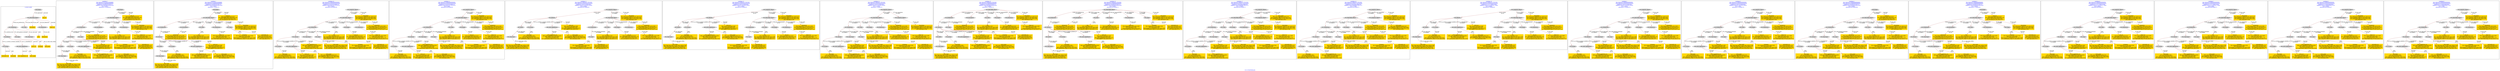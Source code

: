 digraph n0 {
fontcolor="blue"
remincross="true"
label="s12-s-19-artworks.json"
subgraph cluster_0 {
label="1-correct model"
n2[style="filled",color="white",fillcolor="lightgray",label="E12_Production1"];
n3[style="filled",color="white",fillcolor="lightgray",label="E21_Person1"];
n4[style="filled",color="white",fillcolor="lightgray",label="E55_Type1"];
n5[style="filled",color="white",fillcolor="lightgray",label="E52_Time-Span1"];
n6[style="filled",color="white",fillcolor="lightgray",label="E74_Group1"];
n7[style="filled",color="white",fillcolor="lightgray",label="E82_Actor_Appellation1"];
n8[shape="plaintext",style="filled",fillcolor="gold",label="artist_uri"];
n9[style="filled",color="white",fillcolor="lightgray",label="E22_Man-Made_Object1"];
n10[style="filled",color="white",fillcolor="lightgray",label="E35_Title1"];
n11[shape="plaintext",style="filled",fillcolor="gold",label="description"];
n12[style="filled",color="white",fillcolor="lightgray",label="E54_Dimension1"];
n13[shape="plaintext",style="filled",fillcolor="gold",label="object_uri"];
n14[shape="plaintext",style="filled",fillcolor="gold",label="title"];
n15[style="filled",color="white",fillcolor="lightgray",label="E38_Image1"];
n16[shape="plaintext",style="filled",fillcolor="gold",label="img_url"];
n17[shape="plaintext",style="filled",fillcolor="gold",label="date_made"];
n18[shape="plaintext",style="filled",fillcolor="gold",label="dimensions"];
n19[shape="plaintext",style="filled",fillcolor="gold",label="technique"];
n20[shape="plaintext",style="filled",fillcolor="gold",label="nationality_uri"];
n21[shape="plaintext",style="filled",fillcolor="gold",label="nationality"];
n22[shape="plaintext",style="filled",fillcolor="gold",label="artist_appellation_uri"];
n23[shape="plaintext",style="filled",fillcolor="gold",label="artist_name"];
}
subgraph cluster_1 {
label="candidate 0\nlink coherence:0.9130434782608695\nnode coherence:0.9090909090909091\nconfidence:0.39196045547407127\nmapping score:0.46146156596610455\ncost:22.99833\n-precision:0.74-recall:0.81"
n25[style="filled",color="white",fillcolor="lightgray",label="E12_Production1"];
n26[style="filled",color="white",fillcolor="lightgray",label="E21_Person1"];
n27[style="filled",color="white",fillcolor="lightgray",label="E55_Type1"];
n28[style="filled",color="white",fillcolor="lightgray",label="E67_Birth1"];
n29[style="filled",color="white",fillcolor="lightgray",label="E74_Group1"];
n30[style="filled",color="white",fillcolor="lightgray",label="E82_Actor_Appellation1"];
n31[style="filled",color="white",fillcolor="lightgray",label="E22_Man-Made_Object1"];
n32[style="filled",color="white",fillcolor="lightgray",label="E34_Inscription1"];
n33[style="filled",color="white",fillcolor="lightgray",label="E35_Title1"];
n34[style="filled",color="white",fillcolor="lightgray",label="E54_Dimension1"];
n35[style="filled",color="white",fillcolor="lightgray",label="E38_Image1"];
n36[style="filled",color="white",fillcolor="lightgray",label="E52_Time-Span1"];
n37[shape="plaintext",style="filled",fillcolor="gold",label="artist_uri\n[E21_Person,classLink,0.339]\n[E39_Actor,classLink,0.329]\n[E82_Actor_Appellation,classLink,0.317]\n[E30_Right,P3_has_note,0.015]"];
n38[shape="plaintext",style="filled",fillcolor="gold",label="artist_appellation_uri\n[E82_Actor_Appellation,classLink,0.603]\n[E21_Person,classLink,0.355]\n[E39_Actor,classLink,0.038]\n[E73_Information_Object,P3_has_note,0.003]"];
n39[shape="plaintext",style="filled",fillcolor="gold",label="img_url\n[E38_Image,classLink,0.674]\n[E22_Man-Made_Object,classLink,0.145]\n[E78_Collection,classLink,0.104]\n[E34_Inscription,P3_has_note,0.077]"];
n40[shape="plaintext",style="filled",fillcolor="gold",label="nationality\n[E74_Group,label,0.564]\n[E74_Group,classLink,0.337]\n[E33_Linguistic_Object,P3_has_note,0.054]\n[E73_Information_Object,P3_has_note,0.045]"];
n41[shape="plaintext",style="filled",fillcolor="gold",label="artist_name\n[E82_Actor_Appellation,label,0.42]\n[E33_Linguistic_Object,P3_has_note,0.263]\n[E73_Information_Object,P3_has_note,0.226]\n[E35_Title,label,0.091]"];
n42[shape="plaintext",style="filled",fillcolor="gold",label="description\n[E73_Information_Object,P3_has_note,0.317]\n[E33_Linguistic_Object,P3_has_note,0.284]\n[E22_Man-Made_Object,P3_has_note,0.264]\n[E35_Title,label,0.136]"];
n43[shape="plaintext",style="filled",fillcolor="gold",label="technique\n[E12_Production,P3_has_note,0.334]\n[E55_Type,label,0.269]\n[E29_Design_or_Procedure,P3_has_note,0.264]\n[E73_Information_Object,P3_has_note,0.133]"];
n44[shape="plaintext",style="filled",fillcolor="gold",label="object_uri\n[E54_Dimension,P3_has_note,0.469]\n[E35_Title,label,0.182]\n[E34_Inscription,P3_has_note,0.176]\n[E22_Man-Made_Object,P3_has_note,0.174]"];
n45[shape="plaintext",style="filled",fillcolor="gold",label="title\n[E35_Title,label,0.281]\n[E73_Information_Object,P3_has_note,0.269]\n[E22_Man-Made_Object,P3_has_note,0.237]\n[E33_Linguistic_Object,P3_has_note,0.213]"];
n46[shape="plaintext",style="filled",fillcolor="gold",label="dimensions\n[E54_Dimension,P3_has_note,0.538]\n[E22_Man-Made_Object,P3_has_note,0.167]\n[E34_Inscription,P3_has_note,0.153]\n[E73_Information_Object,P3_has_note,0.142]"];
n47[shape="plaintext",style="filled",fillcolor="gold",label="nationality_uri\n[E74_Group,classLink,0.327]\n[E55_Type,classLink,0.307]\n[E57_Material,classLink,0.294]\n[E55_Type,label,0.072]"];
n48[shape="plaintext",style="filled",fillcolor="gold",label="date_made\n[E52_Time-Span,P82_at_some_time_within,0.359]\n[E52_Time-Span,P82a_begin_of_the_begin,0.27]\n[E33_Linguistic_Object,P3_has_note,0.223]\n[E52_Time-Span,P82b_end_of_the_end,0.148]"];
}
subgraph cluster_2 {
label="candidate 1\nlink coherence:0.9130434782608695\nnode coherence:0.9090909090909091\nconfidence:0.39196045547407127\nmapping score:0.46146156596610455\ncost:22.99837\n-precision:0.7-recall:0.76"
n50[style="filled",color="white",fillcolor="lightgray",label="E12_Production1"];
n51[style="filled",color="white",fillcolor="lightgray",label="E21_Person1"];
n52[style="filled",color="white",fillcolor="lightgray",label="E67_Birth1"];
n53[style="filled",color="white",fillcolor="lightgray",label="E74_Group1"];
n54[style="filled",color="white",fillcolor="lightgray",label="E82_Actor_Appellation1"];
n55[style="filled",color="white",fillcolor="lightgray",label="E22_Man-Made_Object1"];
n56[style="filled",color="white",fillcolor="lightgray",label="E34_Inscription1"];
n57[style="filled",color="white",fillcolor="lightgray",label="E35_Title1"];
n58[style="filled",color="white",fillcolor="lightgray",label="E54_Dimension1"];
n59[style="filled",color="white",fillcolor="lightgray",label="E55_Type2"];
n60[style="filled",color="white",fillcolor="lightgray",label="E38_Image1"];
n61[style="filled",color="white",fillcolor="lightgray",label="E52_Time-Span1"];
n62[shape="plaintext",style="filled",fillcolor="gold",label="artist_uri\n[E21_Person,classLink,0.339]\n[E39_Actor,classLink,0.329]\n[E82_Actor_Appellation,classLink,0.317]\n[E30_Right,P3_has_note,0.015]"];
n63[shape="plaintext",style="filled",fillcolor="gold",label="artist_appellation_uri\n[E82_Actor_Appellation,classLink,0.603]\n[E21_Person,classLink,0.355]\n[E39_Actor,classLink,0.038]\n[E73_Information_Object,P3_has_note,0.003]"];
n64[shape="plaintext",style="filled",fillcolor="gold",label="technique\n[E12_Production,P3_has_note,0.334]\n[E55_Type,label,0.269]\n[E29_Design_or_Procedure,P3_has_note,0.264]\n[E73_Information_Object,P3_has_note,0.133]"];
n65[shape="plaintext",style="filled",fillcolor="gold",label="nationality_uri\n[E74_Group,classLink,0.327]\n[E55_Type,classLink,0.307]\n[E57_Material,classLink,0.294]\n[E55_Type,label,0.072]"];
n66[shape="plaintext",style="filled",fillcolor="gold",label="img_url\n[E38_Image,classLink,0.674]\n[E22_Man-Made_Object,classLink,0.145]\n[E78_Collection,classLink,0.104]\n[E34_Inscription,P3_has_note,0.077]"];
n67[shape="plaintext",style="filled",fillcolor="gold",label="nationality\n[E74_Group,label,0.564]\n[E74_Group,classLink,0.337]\n[E33_Linguistic_Object,P3_has_note,0.054]\n[E73_Information_Object,P3_has_note,0.045]"];
n68[shape="plaintext",style="filled",fillcolor="gold",label="artist_name\n[E82_Actor_Appellation,label,0.42]\n[E33_Linguistic_Object,P3_has_note,0.263]\n[E73_Information_Object,P3_has_note,0.226]\n[E35_Title,label,0.091]"];
n69[shape="plaintext",style="filled",fillcolor="gold",label="description\n[E73_Information_Object,P3_has_note,0.317]\n[E33_Linguistic_Object,P3_has_note,0.284]\n[E22_Man-Made_Object,P3_has_note,0.264]\n[E35_Title,label,0.136]"];
n70[shape="plaintext",style="filled",fillcolor="gold",label="object_uri\n[E54_Dimension,P3_has_note,0.469]\n[E35_Title,label,0.182]\n[E34_Inscription,P3_has_note,0.176]\n[E22_Man-Made_Object,P3_has_note,0.174]"];
n71[shape="plaintext",style="filled",fillcolor="gold",label="title\n[E35_Title,label,0.281]\n[E73_Information_Object,P3_has_note,0.269]\n[E22_Man-Made_Object,P3_has_note,0.237]\n[E33_Linguistic_Object,P3_has_note,0.213]"];
n72[shape="plaintext",style="filled",fillcolor="gold",label="dimensions\n[E54_Dimension,P3_has_note,0.538]\n[E22_Man-Made_Object,P3_has_note,0.167]\n[E34_Inscription,P3_has_note,0.153]\n[E73_Information_Object,P3_has_note,0.142]"];
n73[shape="plaintext",style="filled",fillcolor="gold",label="date_made\n[E52_Time-Span,P82_at_some_time_within,0.359]\n[E52_Time-Span,P82a_begin_of_the_begin,0.27]\n[E33_Linguistic_Object,P3_has_note,0.223]\n[E52_Time-Span,P82b_end_of_the_end,0.148]"];
}
subgraph cluster_3 {
label="candidate 10\nlink coherence:0.9090909090909091\nnode coherence:0.9545454545454546\nconfidence:0.35325502818682275\nmapping score:0.4637112720218702\ncost:21.99859\n-precision:0.59-recall:0.62"
n75[style="filled",color="white",fillcolor="lightgray",label="E12_Production1"];
n76[style="filled",color="white",fillcolor="lightgray",label="E21_Person1"];
n77[style="filled",color="white",fillcolor="lightgray",label="E52_Time-Span2"];
n78[style="filled",color="white",fillcolor="lightgray",label="E55_Type1"];
n79[style="filled",color="white",fillcolor="lightgray",label="E74_Group1"];
n80[style="filled",color="white",fillcolor="lightgray",label="E82_Actor_Appellation1"];
n81[style="filled",color="white",fillcolor="lightgray",label="E22_Man-Made_Object1"];
n82[style="filled",color="white",fillcolor="lightgray",label="E35_Title1"];
n83[style="filled",color="white",fillcolor="lightgray",label="E38_Image1"];
n84[style="filled",color="white",fillcolor="lightgray",label="E54_Dimension1"];
n85[style="filled",color="white",fillcolor="lightgray",label="E33_Linguistic_Object2"];
n86[shape="plaintext",style="filled",fillcolor="gold",label="artist_appellation_uri\n[E82_Actor_Appellation,classLink,0.603]\n[E21_Person,classLink,0.355]\n[E39_Actor,classLink,0.038]\n[E73_Information_Object,P3_has_note,0.003]"];
n87[shape="plaintext",style="filled",fillcolor="gold",label="artist_uri\n[E21_Person,classLink,0.339]\n[E39_Actor,classLink,0.329]\n[E82_Actor_Appellation,classLink,0.317]\n[E30_Right,P3_has_note,0.015]"];
n88[shape="plaintext",style="filled",fillcolor="gold",label="description\n[E73_Information_Object,P3_has_note,0.317]\n[E33_Linguistic_Object,P3_has_note,0.284]\n[E22_Man-Made_Object,P3_has_note,0.264]\n[E35_Title,label,0.136]"];
n89[shape="plaintext",style="filled",fillcolor="gold",label="img_url\n[E38_Image,classLink,0.674]\n[E22_Man-Made_Object,classLink,0.145]\n[E78_Collection,classLink,0.104]\n[E34_Inscription,P3_has_note,0.077]"];
n90[shape="plaintext",style="filled",fillcolor="gold",label="artist_name\n[E82_Actor_Appellation,label,0.42]\n[E33_Linguistic_Object,P3_has_note,0.263]\n[E73_Information_Object,P3_has_note,0.226]\n[E35_Title,label,0.091]"];
n91[shape="plaintext",style="filled",fillcolor="gold",label="dimensions\n[E54_Dimension,P3_has_note,0.538]\n[E22_Man-Made_Object,P3_has_note,0.167]\n[E34_Inscription,P3_has_note,0.153]\n[E73_Information_Object,P3_has_note,0.142]"];
n92[shape="plaintext",style="filled",fillcolor="gold",label="date_made\n[E52_Time-Span,P82_at_some_time_within,0.359]\n[E52_Time-Span,P82a_begin_of_the_begin,0.27]\n[E33_Linguistic_Object,P3_has_note,0.223]\n[E52_Time-Span,P82b_end_of_the_end,0.148]"];
n93[shape="plaintext",style="filled",fillcolor="gold",label="technique\n[E12_Production,P3_has_note,0.334]\n[E55_Type,label,0.269]\n[E29_Design_or_Procedure,P3_has_note,0.264]\n[E73_Information_Object,P3_has_note,0.133]"];
n94[shape="plaintext",style="filled",fillcolor="gold",label="object_uri\n[E54_Dimension,P3_has_note,0.469]\n[E35_Title,label,0.182]\n[E34_Inscription,P3_has_note,0.176]\n[E22_Man-Made_Object,P3_has_note,0.174]"];
n95[shape="plaintext",style="filled",fillcolor="gold",label="title\n[E35_Title,label,0.281]\n[E73_Information_Object,P3_has_note,0.269]\n[E22_Man-Made_Object,P3_has_note,0.237]\n[E33_Linguistic_Object,P3_has_note,0.213]"];
n96[shape="plaintext",style="filled",fillcolor="gold",label="nationality\n[E74_Group,label,0.564]\n[E74_Group,classLink,0.337]\n[E33_Linguistic_Object,P3_has_note,0.054]\n[E73_Information_Object,P3_has_note,0.045]"];
n97[shape="plaintext",style="filled",fillcolor="gold",label="nationality_uri\n[E74_Group,classLink,0.327]\n[E55_Type,classLink,0.307]\n[E57_Material,classLink,0.294]\n[E55_Type,label,0.072]"];
}
subgraph cluster_4 {
label="candidate 11\nlink coherence:0.9090909090909091\nnode coherence:0.9545454545454546\nconfidence:0.35325502818682275\nmapping score:0.4637112720218702\ncost:21.9986\n-precision:0.59-recall:0.62"
n99[style="filled",color="white",fillcolor="lightgray",label="E12_Production1"];
n100[style="filled",color="white",fillcolor="lightgray",label="E21_Person1"];
n101[style="filled",color="white",fillcolor="lightgray",label="E52_Time-Span2"];
n102[style="filled",color="white",fillcolor="lightgray",label="E55_Type1"];
n103[style="filled",color="white",fillcolor="lightgray",label="E74_Group1"];
n104[style="filled",color="white",fillcolor="lightgray",label="E82_Actor_Appellation1"];
n105[style="filled",color="white",fillcolor="lightgray",label="E22_Man-Made_Object1"];
n106[style="filled",color="white",fillcolor="lightgray",label="E35_Title1"];
n107[style="filled",color="white",fillcolor="lightgray",label="E38_Image1"];
n108[style="filled",color="white",fillcolor="lightgray",label="E54_Dimension1"];
n109[style="filled",color="white",fillcolor="lightgray",label="E33_Linguistic_Object1"];
n110[shape="plaintext",style="filled",fillcolor="gold",label="artist_appellation_uri\n[E82_Actor_Appellation,classLink,0.603]\n[E21_Person,classLink,0.355]\n[E39_Actor,classLink,0.038]\n[E73_Information_Object,P3_has_note,0.003]"];
n111[shape="plaintext",style="filled",fillcolor="gold",label="artist_uri\n[E21_Person,classLink,0.339]\n[E39_Actor,classLink,0.329]\n[E82_Actor_Appellation,classLink,0.317]\n[E30_Right,P3_has_note,0.015]"];
n112[shape="plaintext",style="filled",fillcolor="gold",label="img_url\n[E38_Image,classLink,0.674]\n[E22_Man-Made_Object,classLink,0.145]\n[E78_Collection,classLink,0.104]\n[E34_Inscription,P3_has_note,0.077]"];
n113[shape="plaintext",style="filled",fillcolor="gold",label="description\n[E73_Information_Object,P3_has_note,0.317]\n[E33_Linguistic_Object,P3_has_note,0.284]\n[E22_Man-Made_Object,P3_has_note,0.264]\n[E35_Title,label,0.136]"];
n114[shape="plaintext",style="filled",fillcolor="gold",label="artist_name\n[E82_Actor_Appellation,label,0.42]\n[E33_Linguistic_Object,P3_has_note,0.263]\n[E73_Information_Object,P3_has_note,0.226]\n[E35_Title,label,0.091]"];
n115[shape="plaintext",style="filled",fillcolor="gold",label="dimensions\n[E54_Dimension,P3_has_note,0.538]\n[E22_Man-Made_Object,P3_has_note,0.167]\n[E34_Inscription,P3_has_note,0.153]\n[E73_Information_Object,P3_has_note,0.142]"];
n116[shape="plaintext",style="filled",fillcolor="gold",label="date_made\n[E52_Time-Span,P82_at_some_time_within,0.359]\n[E52_Time-Span,P82a_begin_of_the_begin,0.27]\n[E33_Linguistic_Object,P3_has_note,0.223]\n[E52_Time-Span,P82b_end_of_the_end,0.148]"];
n117[shape="plaintext",style="filled",fillcolor="gold",label="technique\n[E12_Production,P3_has_note,0.334]\n[E55_Type,label,0.269]\n[E29_Design_or_Procedure,P3_has_note,0.264]\n[E73_Information_Object,P3_has_note,0.133]"];
n118[shape="plaintext",style="filled",fillcolor="gold",label="object_uri\n[E54_Dimension,P3_has_note,0.469]\n[E35_Title,label,0.182]\n[E34_Inscription,P3_has_note,0.176]\n[E22_Man-Made_Object,P3_has_note,0.174]"];
n119[shape="plaintext",style="filled",fillcolor="gold",label="title\n[E35_Title,label,0.281]\n[E73_Information_Object,P3_has_note,0.269]\n[E22_Man-Made_Object,P3_has_note,0.237]\n[E33_Linguistic_Object,P3_has_note,0.213]"];
n120[shape="plaintext",style="filled",fillcolor="gold",label="nationality\n[E74_Group,label,0.564]\n[E74_Group,classLink,0.337]\n[E33_Linguistic_Object,P3_has_note,0.054]\n[E73_Information_Object,P3_has_note,0.045]"];
n121[shape="plaintext",style="filled",fillcolor="gold",label="nationality_uri\n[E74_Group,classLink,0.327]\n[E55_Type,classLink,0.307]\n[E57_Material,classLink,0.294]\n[E55_Type,label,0.072]"];
}
subgraph cluster_5 {
label="candidate 12\nlink coherence:0.8695652173913043\nnode coherence:0.9545454545454546\nconfidence:0.3947023038553637\nmapping score:0.4775270305780505\ncost:22.99868\n-precision:0.61-recall:0.67"
n123[style="filled",color="white",fillcolor="lightgray",label="E12_Production1"];
n124[style="filled",color="white",fillcolor="lightgray",label="E55_Type1"];
n125[style="filled",color="white",fillcolor="lightgray",label="E21_Person1"];
n126[style="filled",color="white",fillcolor="lightgray",label="E67_Birth1"];
n127[style="filled",color="white",fillcolor="lightgray",label="E74_Group1"];
n128[style="filled",color="white",fillcolor="lightgray",label="E82_Actor_Appellation1"];
n129[style="filled",color="white",fillcolor="lightgray",label="E22_Man-Made_Object1"];
n130[style="filled",color="white",fillcolor="lightgray",label="E35_Title1"];
n131[style="filled",color="white",fillcolor="lightgray",label="E38_Image1"];
n132[style="filled",color="white",fillcolor="lightgray",label="E54_Dimension1"];
n133[style="filled",color="white",fillcolor="lightgray",label="E33_Linguistic_Object2"];
n134[style="filled",color="white",fillcolor="lightgray",label="E52_Time-Span1"];
n135[shape="plaintext",style="filled",fillcolor="gold",label="artist_uri\n[E21_Person,classLink,0.339]\n[E39_Actor,classLink,0.329]\n[E82_Actor_Appellation,classLink,0.317]\n[E30_Right,P3_has_note,0.015]"];
n136[shape="plaintext",style="filled",fillcolor="gold",label="artist_appellation_uri\n[E82_Actor_Appellation,classLink,0.603]\n[E21_Person,classLink,0.355]\n[E39_Actor,classLink,0.038]\n[E73_Information_Object,P3_has_note,0.003]"];
n137[shape="plaintext",style="filled",fillcolor="gold",label="description\n[E73_Information_Object,P3_has_note,0.317]\n[E33_Linguistic_Object,P3_has_note,0.284]\n[E22_Man-Made_Object,P3_has_note,0.264]\n[E35_Title,label,0.136]"];
n138[shape="plaintext",style="filled",fillcolor="gold",label="img_url\n[E38_Image,classLink,0.674]\n[E22_Man-Made_Object,classLink,0.145]\n[E78_Collection,classLink,0.104]\n[E34_Inscription,P3_has_note,0.077]"];
n139[shape="plaintext",style="filled",fillcolor="gold",label="nationality\n[E74_Group,label,0.564]\n[E74_Group,classLink,0.337]\n[E33_Linguistic_Object,P3_has_note,0.054]\n[E73_Information_Object,P3_has_note,0.045]"];
n140[shape="plaintext",style="filled",fillcolor="gold",label="artist_name\n[E82_Actor_Appellation,label,0.42]\n[E33_Linguistic_Object,P3_has_note,0.263]\n[E73_Information_Object,P3_has_note,0.226]\n[E35_Title,label,0.091]"];
n141[shape="plaintext",style="filled",fillcolor="gold",label="dimensions\n[E54_Dimension,P3_has_note,0.538]\n[E22_Man-Made_Object,P3_has_note,0.167]\n[E34_Inscription,P3_has_note,0.153]\n[E73_Information_Object,P3_has_note,0.142]"];
n142[shape="plaintext",style="filled",fillcolor="gold",label="technique\n[E12_Production,P3_has_note,0.334]\n[E55_Type,label,0.269]\n[E29_Design_or_Procedure,P3_has_note,0.264]\n[E73_Information_Object,P3_has_note,0.133]"];
n143[shape="plaintext",style="filled",fillcolor="gold",label="object_uri\n[E54_Dimension,P3_has_note,0.469]\n[E35_Title,label,0.182]\n[E34_Inscription,P3_has_note,0.176]\n[E22_Man-Made_Object,P3_has_note,0.174]"];
n144[shape="plaintext",style="filled",fillcolor="gold",label="title\n[E35_Title,label,0.281]\n[E73_Information_Object,P3_has_note,0.269]\n[E22_Man-Made_Object,P3_has_note,0.237]\n[E33_Linguistic_Object,P3_has_note,0.213]"];
n145[shape="plaintext",style="filled",fillcolor="gold",label="nationality_uri\n[E74_Group,classLink,0.327]\n[E55_Type,classLink,0.307]\n[E57_Material,classLink,0.294]\n[E55_Type,label,0.072]"];
n146[shape="plaintext",style="filled",fillcolor="gold",label="date_made\n[E52_Time-Span,P82_at_some_time_within,0.359]\n[E52_Time-Span,P82a_begin_of_the_begin,0.27]\n[E33_Linguistic_Object,P3_has_note,0.223]\n[E52_Time-Span,P82b_end_of_the_end,0.148]"];
}
subgraph cluster_6 {
label="candidate 13\nlink coherence:0.8695652173913043\nnode coherence:0.9545454545454546\nconfidence:0.3947023038553637\nmapping score:0.4775270305780505\ncost:22.99869\n-precision:0.61-recall:0.67"
n148[style="filled",color="white",fillcolor="lightgray",label="E12_Production1"];
n149[style="filled",color="white",fillcolor="lightgray",label="E55_Type1"];
n150[style="filled",color="white",fillcolor="lightgray",label="E21_Person1"];
n151[style="filled",color="white",fillcolor="lightgray",label="E67_Birth1"];
n152[style="filled",color="white",fillcolor="lightgray",label="E74_Group1"];
n153[style="filled",color="white",fillcolor="lightgray",label="E82_Actor_Appellation1"];
n154[style="filled",color="white",fillcolor="lightgray",label="E22_Man-Made_Object1"];
n155[style="filled",color="white",fillcolor="lightgray",label="E35_Title1"];
n156[style="filled",color="white",fillcolor="lightgray",label="E38_Image1"];
n157[style="filled",color="white",fillcolor="lightgray",label="E54_Dimension1"];
n158[style="filled",color="white",fillcolor="lightgray",label="E33_Linguistic_Object1"];
n159[style="filled",color="white",fillcolor="lightgray",label="E52_Time-Span1"];
n160[shape="plaintext",style="filled",fillcolor="gold",label="artist_uri\n[E21_Person,classLink,0.339]\n[E39_Actor,classLink,0.329]\n[E82_Actor_Appellation,classLink,0.317]\n[E30_Right,P3_has_note,0.015]"];
n161[shape="plaintext",style="filled",fillcolor="gold",label="artist_appellation_uri\n[E82_Actor_Appellation,classLink,0.603]\n[E21_Person,classLink,0.355]\n[E39_Actor,classLink,0.038]\n[E73_Information_Object,P3_has_note,0.003]"];
n162[shape="plaintext",style="filled",fillcolor="gold",label="img_url\n[E38_Image,classLink,0.674]\n[E22_Man-Made_Object,classLink,0.145]\n[E78_Collection,classLink,0.104]\n[E34_Inscription,P3_has_note,0.077]"];
n163[shape="plaintext",style="filled",fillcolor="gold",label="nationality\n[E74_Group,label,0.564]\n[E74_Group,classLink,0.337]\n[E33_Linguistic_Object,P3_has_note,0.054]\n[E73_Information_Object,P3_has_note,0.045]"];
n164[shape="plaintext",style="filled",fillcolor="gold",label="description\n[E73_Information_Object,P3_has_note,0.317]\n[E33_Linguistic_Object,P3_has_note,0.284]\n[E22_Man-Made_Object,P3_has_note,0.264]\n[E35_Title,label,0.136]"];
n165[shape="plaintext",style="filled",fillcolor="gold",label="artist_name\n[E82_Actor_Appellation,label,0.42]\n[E33_Linguistic_Object,P3_has_note,0.263]\n[E73_Information_Object,P3_has_note,0.226]\n[E35_Title,label,0.091]"];
n166[shape="plaintext",style="filled",fillcolor="gold",label="dimensions\n[E54_Dimension,P3_has_note,0.538]\n[E22_Man-Made_Object,P3_has_note,0.167]\n[E34_Inscription,P3_has_note,0.153]\n[E73_Information_Object,P3_has_note,0.142]"];
n167[shape="plaintext",style="filled",fillcolor="gold",label="technique\n[E12_Production,P3_has_note,0.334]\n[E55_Type,label,0.269]\n[E29_Design_or_Procedure,P3_has_note,0.264]\n[E73_Information_Object,P3_has_note,0.133]"];
n168[shape="plaintext",style="filled",fillcolor="gold",label="object_uri\n[E54_Dimension,P3_has_note,0.469]\n[E35_Title,label,0.182]\n[E34_Inscription,P3_has_note,0.176]\n[E22_Man-Made_Object,P3_has_note,0.174]"];
n169[shape="plaintext",style="filled",fillcolor="gold",label="title\n[E35_Title,label,0.281]\n[E73_Information_Object,P3_has_note,0.269]\n[E22_Man-Made_Object,P3_has_note,0.237]\n[E33_Linguistic_Object,P3_has_note,0.213]"];
n170[shape="plaintext",style="filled",fillcolor="gold",label="nationality_uri\n[E74_Group,classLink,0.327]\n[E55_Type,classLink,0.307]\n[E57_Material,classLink,0.294]\n[E55_Type,label,0.072]"];
n171[shape="plaintext",style="filled",fillcolor="gold",label="date_made\n[E52_Time-Span,P82_at_some_time_within,0.359]\n[E52_Time-Span,P82a_begin_of_the_begin,0.27]\n[E33_Linguistic_Object,P3_has_note,0.223]\n[E52_Time-Span,P82b_end_of_the_end,0.148]"];
}
subgraph cluster_7 {
label="candidate 14\nlink coherence:0.8695652173913043\nnode coherence:0.9545454545454546\nconfidence:0.3947023038553637\nmapping score:0.4775270305780505\ncost:121.99859\n-precision:0.7-recall:0.76"
n173[style="filled",color="white",fillcolor="lightgray",label="E12_Production1"];
n174[style="filled",color="white",fillcolor="lightgray",label="E21_Person1"];
n175[style="filled",color="white",fillcolor="lightgray",label="E52_Time-Span2"];
n176[style="filled",color="white",fillcolor="lightgray",label="E55_Type1"];
n177[style="filled",color="white",fillcolor="lightgray",label="E74_Group1"];
n178[style="filled",color="white",fillcolor="lightgray",label="E82_Actor_Appellation1"];
n179[style="filled",color="white",fillcolor="lightgray",label="E22_Man-Made_Object1"];
n180[style="filled",color="white",fillcolor="lightgray",label="E35_Title1"];
n181[style="filled",color="white",fillcolor="lightgray",label="E38_Image1"];
n182[style="filled",color="white",fillcolor="lightgray",label="E54_Dimension1"];
n183[style="filled",color="white",fillcolor="lightgray",label="E33_Linguistic_Object2"];
n184[style="filled",color="white",fillcolor="lightgray",label="E33_Linguistic_Object1"];
n185[shape="plaintext",style="filled",fillcolor="gold",label="artist_uri\n[E21_Person,classLink,0.339]\n[E39_Actor,classLink,0.329]\n[E82_Actor_Appellation,classLink,0.317]\n[E30_Right,P3_has_note,0.015]"];
n186[shape="plaintext",style="filled",fillcolor="gold",label="artist_appellation_uri\n[E82_Actor_Appellation,classLink,0.603]\n[E21_Person,classLink,0.355]\n[E39_Actor,classLink,0.038]\n[E73_Information_Object,P3_has_note,0.003]"];
n187[shape="plaintext",style="filled",fillcolor="gold",label="img_url\n[E38_Image,classLink,0.674]\n[E22_Man-Made_Object,classLink,0.145]\n[E78_Collection,classLink,0.104]\n[E34_Inscription,P3_has_note,0.077]"];
n188[shape="plaintext",style="filled",fillcolor="gold",label="nationality\n[E74_Group,label,0.564]\n[E74_Group,classLink,0.337]\n[E33_Linguistic_Object,P3_has_note,0.054]\n[E73_Information_Object,P3_has_note,0.045]"];
n189[shape="plaintext",style="filled",fillcolor="gold",label="description\n[E73_Information_Object,P3_has_note,0.317]\n[E33_Linguistic_Object,P3_has_note,0.284]\n[E22_Man-Made_Object,P3_has_note,0.264]\n[E35_Title,label,0.136]"];
n190[shape="plaintext",style="filled",fillcolor="gold",label="artist_name\n[E82_Actor_Appellation,label,0.42]\n[E33_Linguistic_Object,P3_has_note,0.263]\n[E73_Information_Object,P3_has_note,0.226]\n[E35_Title,label,0.091]"];
n191[shape="plaintext",style="filled",fillcolor="gold",label="dimensions\n[E54_Dimension,P3_has_note,0.538]\n[E22_Man-Made_Object,P3_has_note,0.167]\n[E34_Inscription,P3_has_note,0.153]\n[E73_Information_Object,P3_has_note,0.142]"];
n192[shape="plaintext",style="filled",fillcolor="gold",label="date_made\n[E52_Time-Span,P82_at_some_time_within,0.359]\n[E52_Time-Span,P82a_begin_of_the_begin,0.27]\n[E33_Linguistic_Object,P3_has_note,0.223]\n[E52_Time-Span,P82b_end_of_the_end,0.148]"];
n193[shape="plaintext",style="filled",fillcolor="gold",label="technique\n[E12_Production,P3_has_note,0.334]\n[E55_Type,label,0.269]\n[E29_Design_or_Procedure,P3_has_note,0.264]\n[E73_Information_Object,P3_has_note,0.133]"];
n194[shape="plaintext",style="filled",fillcolor="gold",label="object_uri\n[E54_Dimension,P3_has_note,0.469]\n[E35_Title,label,0.182]\n[E34_Inscription,P3_has_note,0.176]\n[E22_Man-Made_Object,P3_has_note,0.174]"];
n195[shape="plaintext",style="filled",fillcolor="gold",label="title\n[E35_Title,label,0.281]\n[E73_Information_Object,P3_has_note,0.269]\n[E22_Man-Made_Object,P3_has_note,0.237]\n[E33_Linguistic_Object,P3_has_note,0.213]"];
n196[shape="plaintext",style="filled",fillcolor="gold",label="nationality_uri\n[E74_Group,classLink,0.327]\n[E55_Type,classLink,0.307]\n[E57_Material,classLink,0.294]\n[E55_Type,label,0.072]"];
}
subgraph cluster_8 {
label="candidate 15\nlink coherence:0.8695652173913043\nnode coherence:0.9090909090909091\nconfidence:0.39196045547407127\nmapping score:0.46146156596610455\ncost:22.99849\n-precision:0.7-recall:0.76"
n198[style="filled",color="white",fillcolor="lightgray",label="E12_Production1"];
n199[style="filled",color="white",fillcolor="lightgray",label="E21_Person1"];
n200[style="filled",color="white",fillcolor="lightgray",label="E55_Type1"];
n201[style="filled",color="white",fillcolor="lightgray",label="E67_Birth1"];
n202[style="filled",color="white",fillcolor="lightgray",label="E74_Group1"];
n203[style="filled",color="white",fillcolor="lightgray",label="E82_Actor_Appellation1"];
n204[style="filled",color="white",fillcolor="lightgray",label="E22_Man-Made_Object1"];
n205[style="filled",color="white",fillcolor="lightgray",label="E34_Inscription1"];
n206[style="filled",color="white",fillcolor="lightgray",label="E35_Title1"];
n207[style="filled",color="white",fillcolor="lightgray",label="E38_Image1"];
n208[style="filled",color="white",fillcolor="lightgray",label="E54_Dimension1"];
n209[style="filled",color="white",fillcolor="lightgray",label="E52_Time-Span1"];
n210[shape="plaintext",style="filled",fillcolor="gold",label="artist_uri\n[E21_Person,classLink,0.339]\n[E39_Actor,classLink,0.329]\n[E82_Actor_Appellation,classLink,0.317]\n[E30_Right,P3_has_note,0.015]"];
n211[shape="plaintext",style="filled",fillcolor="gold",label="artist_appellation_uri\n[E82_Actor_Appellation,classLink,0.603]\n[E21_Person,classLink,0.355]\n[E39_Actor,classLink,0.038]\n[E73_Information_Object,P3_has_note,0.003]"];
n212[shape="plaintext",style="filled",fillcolor="gold",label="img_url\n[E38_Image,classLink,0.674]\n[E22_Man-Made_Object,classLink,0.145]\n[E78_Collection,classLink,0.104]\n[E34_Inscription,P3_has_note,0.077]"];
n213[shape="plaintext",style="filled",fillcolor="gold",label="nationality\n[E74_Group,label,0.564]\n[E74_Group,classLink,0.337]\n[E33_Linguistic_Object,P3_has_note,0.054]\n[E73_Information_Object,P3_has_note,0.045]"];
n214[shape="plaintext",style="filled",fillcolor="gold",label="artist_name\n[E82_Actor_Appellation,label,0.42]\n[E33_Linguistic_Object,P3_has_note,0.263]\n[E73_Information_Object,P3_has_note,0.226]\n[E35_Title,label,0.091]"];
n215[shape="plaintext",style="filled",fillcolor="gold",label="description\n[E73_Information_Object,P3_has_note,0.317]\n[E33_Linguistic_Object,P3_has_note,0.284]\n[E22_Man-Made_Object,P3_has_note,0.264]\n[E35_Title,label,0.136]"];
n216[shape="plaintext",style="filled",fillcolor="gold",label="technique\n[E12_Production,P3_has_note,0.334]\n[E55_Type,label,0.269]\n[E29_Design_or_Procedure,P3_has_note,0.264]\n[E73_Information_Object,P3_has_note,0.133]"];
n217[shape="plaintext",style="filled",fillcolor="gold",label="object_uri\n[E54_Dimension,P3_has_note,0.469]\n[E35_Title,label,0.182]\n[E34_Inscription,P3_has_note,0.176]\n[E22_Man-Made_Object,P3_has_note,0.174]"];
n218[shape="plaintext",style="filled",fillcolor="gold",label="title\n[E35_Title,label,0.281]\n[E73_Information_Object,P3_has_note,0.269]\n[E22_Man-Made_Object,P3_has_note,0.237]\n[E33_Linguistic_Object,P3_has_note,0.213]"];
n219[shape="plaintext",style="filled",fillcolor="gold",label="dimensions\n[E54_Dimension,P3_has_note,0.538]\n[E22_Man-Made_Object,P3_has_note,0.167]\n[E34_Inscription,P3_has_note,0.153]\n[E73_Information_Object,P3_has_note,0.142]"];
n220[shape="plaintext",style="filled",fillcolor="gold",label="nationality_uri\n[E74_Group,classLink,0.327]\n[E55_Type,classLink,0.307]\n[E57_Material,classLink,0.294]\n[E55_Type,label,0.072]"];
n221[shape="plaintext",style="filled",fillcolor="gold",label="date_made\n[E52_Time-Span,P82_at_some_time_within,0.359]\n[E52_Time-Span,P82a_begin_of_the_begin,0.27]\n[E33_Linguistic_Object,P3_has_note,0.223]\n[E52_Time-Span,P82b_end_of_the_end,0.148]"];
}
subgraph cluster_9 {
label="candidate 16\nlink coherence:0.8695652173913043\nnode coherence:0.9090909090909091\nconfidence:0.39196045547407127\nmapping score:0.46146156596610455\ncost:22.99853\n-precision:0.65-recall:0.71"
n223[style="filled",color="white",fillcolor="lightgray",label="E12_Production1"];
n224[style="filled",color="white",fillcolor="lightgray",label="E21_Person1"];
n225[style="filled",color="white",fillcolor="lightgray",label="E67_Birth1"];
n226[style="filled",color="white",fillcolor="lightgray",label="E74_Group1"];
n227[style="filled",color="white",fillcolor="lightgray",label="E82_Actor_Appellation1"];
n228[style="filled",color="white",fillcolor="lightgray",label="E22_Man-Made_Object1"];
n229[style="filled",color="white",fillcolor="lightgray",label="E34_Inscription1"];
n230[style="filled",color="white",fillcolor="lightgray",label="E35_Title1"];
n231[style="filled",color="white",fillcolor="lightgray",label="E38_Image1"];
n232[style="filled",color="white",fillcolor="lightgray",label="E54_Dimension1"];
n233[style="filled",color="white",fillcolor="lightgray",label="E55_Type2"];
n234[style="filled",color="white",fillcolor="lightgray",label="E52_Time-Span1"];
n235[shape="plaintext",style="filled",fillcolor="gold",label="artist_uri\n[E21_Person,classLink,0.339]\n[E39_Actor,classLink,0.329]\n[E82_Actor_Appellation,classLink,0.317]\n[E30_Right,P3_has_note,0.015]"];
n236[shape="plaintext",style="filled",fillcolor="gold",label="artist_appellation_uri\n[E82_Actor_Appellation,classLink,0.603]\n[E21_Person,classLink,0.355]\n[E39_Actor,classLink,0.038]\n[E73_Information_Object,P3_has_note,0.003]"];
n237[shape="plaintext",style="filled",fillcolor="gold",label="technique\n[E12_Production,P3_has_note,0.334]\n[E55_Type,label,0.269]\n[E29_Design_or_Procedure,P3_has_note,0.264]\n[E73_Information_Object,P3_has_note,0.133]"];
n238[shape="plaintext",style="filled",fillcolor="gold",label="nationality_uri\n[E74_Group,classLink,0.327]\n[E55_Type,classLink,0.307]\n[E57_Material,classLink,0.294]\n[E55_Type,label,0.072]"];
n239[shape="plaintext",style="filled",fillcolor="gold",label="img_url\n[E38_Image,classLink,0.674]\n[E22_Man-Made_Object,classLink,0.145]\n[E78_Collection,classLink,0.104]\n[E34_Inscription,P3_has_note,0.077]"];
n240[shape="plaintext",style="filled",fillcolor="gold",label="nationality\n[E74_Group,label,0.564]\n[E74_Group,classLink,0.337]\n[E33_Linguistic_Object,P3_has_note,0.054]\n[E73_Information_Object,P3_has_note,0.045]"];
n241[shape="plaintext",style="filled",fillcolor="gold",label="artist_name\n[E82_Actor_Appellation,label,0.42]\n[E33_Linguistic_Object,P3_has_note,0.263]\n[E73_Information_Object,P3_has_note,0.226]\n[E35_Title,label,0.091]"];
n242[shape="plaintext",style="filled",fillcolor="gold",label="description\n[E73_Information_Object,P3_has_note,0.317]\n[E33_Linguistic_Object,P3_has_note,0.284]\n[E22_Man-Made_Object,P3_has_note,0.264]\n[E35_Title,label,0.136]"];
n243[shape="plaintext",style="filled",fillcolor="gold",label="object_uri\n[E54_Dimension,P3_has_note,0.469]\n[E35_Title,label,0.182]\n[E34_Inscription,P3_has_note,0.176]\n[E22_Man-Made_Object,P3_has_note,0.174]"];
n244[shape="plaintext",style="filled",fillcolor="gold",label="title\n[E35_Title,label,0.281]\n[E73_Information_Object,P3_has_note,0.269]\n[E22_Man-Made_Object,P3_has_note,0.237]\n[E33_Linguistic_Object,P3_has_note,0.213]"];
n245[shape="plaintext",style="filled",fillcolor="gold",label="dimensions\n[E54_Dimension,P3_has_note,0.538]\n[E22_Man-Made_Object,P3_has_note,0.167]\n[E34_Inscription,P3_has_note,0.153]\n[E73_Information_Object,P3_has_note,0.142]"];
n246[shape="plaintext",style="filled",fillcolor="gold",label="date_made\n[E52_Time-Span,P82_at_some_time_within,0.359]\n[E52_Time-Span,P82a_begin_of_the_begin,0.27]\n[E33_Linguistic_Object,P3_has_note,0.223]\n[E52_Time-Span,P82b_end_of_the_end,0.148]"];
}
subgraph cluster_10 {
label="candidate 17\nlink coherence:0.8695652173913043\nnode coherence:0.9565217391304348\nconfidence:0.38161946784991035\nmapping score:0.45993595788233727\ncost:121.99859\n-precision:0.65-recall:0.71"
n248[style="filled",color="white",fillcolor="lightgray",label="E12_Production1"];
n249[style="filled",color="white",fillcolor="lightgray",label="E21_Person1"];
n250[style="filled",color="white",fillcolor="lightgray",label="E52_Time-Span2"];
n251[style="filled",color="white",fillcolor="lightgray",label="E55_Type1"];
n252[style="filled",color="white",fillcolor="lightgray",label="E74_Group1"];
n253[style="filled",color="white",fillcolor="lightgray",label="E82_Actor_Appellation1"];
n254[style="filled",color="white",fillcolor="lightgray",label="E22_Man-Made_Object1"];
n255[style="filled",color="white",fillcolor="lightgray",label="E35_Title1"];
n256[style="filled",color="white",fillcolor="lightgray",label="E38_Image1"];
n257[style="filled",color="white",fillcolor="lightgray",label="E54_Dimension1"];
n258[style="filled",color="white",fillcolor="lightgray",label="E33_Linguistic_Object2"];
n259[style="filled",color="white",fillcolor="lightgray",label="E33_Linguistic_Object1"];
n260[shape="plaintext",style="filled",fillcolor="gold",label="artist_uri\n[E21_Person,classLink,0.339]\n[E39_Actor,classLink,0.329]\n[E82_Actor_Appellation,classLink,0.317]\n[E30_Right,P3_has_note,0.015]"];
n261[shape="plaintext",style="filled",fillcolor="gold",label="artist_appellation_uri\n[E82_Actor_Appellation,classLink,0.603]\n[E21_Person,classLink,0.355]\n[E39_Actor,classLink,0.038]\n[E73_Information_Object,P3_has_note,0.003]"];
n262[shape="plaintext",style="filled",fillcolor="gold",label="artist_name\n[E82_Actor_Appellation,label,0.42]\n[E33_Linguistic_Object,P3_has_note,0.263]\n[E73_Information_Object,P3_has_note,0.226]\n[E35_Title,label,0.091]"];
n263[shape="plaintext",style="filled",fillcolor="gold",label="img_url\n[E38_Image,classLink,0.674]\n[E22_Man-Made_Object,classLink,0.145]\n[E78_Collection,classLink,0.104]\n[E34_Inscription,P3_has_note,0.077]"];
n264[shape="plaintext",style="filled",fillcolor="gold",label="nationality\n[E74_Group,label,0.564]\n[E74_Group,classLink,0.337]\n[E33_Linguistic_Object,P3_has_note,0.054]\n[E73_Information_Object,P3_has_note,0.045]"];
n265[shape="plaintext",style="filled",fillcolor="gold",label="description\n[E73_Information_Object,P3_has_note,0.317]\n[E33_Linguistic_Object,P3_has_note,0.284]\n[E22_Man-Made_Object,P3_has_note,0.264]\n[E35_Title,label,0.136]"];
n266[shape="plaintext",style="filled",fillcolor="gold",label="dimensions\n[E54_Dimension,P3_has_note,0.538]\n[E22_Man-Made_Object,P3_has_note,0.167]\n[E34_Inscription,P3_has_note,0.153]\n[E73_Information_Object,P3_has_note,0.142]"];
n267[shape="plaintext",style="filled",fillcolor="gold",label="date_made\n[E52_Time-Span,P82_at_some_time_within,0.359]\n[E52_Time-Span,P82a_begin_of_the_begin,0.27]\n[E33_Linguistic_Object,P3_has_note,0.223]\n[E52_Time-Span,P82b_end_of_the_end,0.148]"];
n268[shape="plaintext",style="filled",fillcolor="gold",label="technique\n[E12_Production,P3_has_note,0.334]\n[E55_Type,label,0.269]\n[E29_Design_or_Procedure,P3_has_note,0.264]\n[E73_Information_Object,P3_has_note,0.133]"];
n269[shape="plaintext",style="filled",fillcolor="gold",label="object_uri\n[E54_Dimension,P3_has_note,0.469]\n[E35_Title,label,0.182]\n[E34_Inscription,P3_has_note,0.176]\n[E22_Man-Made_Object,P3_has_note,0.174]"];
n270[shape="plaintext",style="filled",fillcolor="gold",label="title\n[E35_Title,label,0.281]\n[E73_Information_Object,P3_has_note,0.269]\n[E22_Man-Made_Object,P3_has_note,0.237]\n[E33_Linguistic_Object,P3_has_note,0.213]"];
n271[shape="plaintext",style="filled",fillcolor="gold",label="nationality_uri\n[E74_Group,classLink,0.327]\n[E55_Type,classLink,0.307]\n[E57_Material,classLink,0.294]\n[E55_Type,label,0.072]"];
}
subgraph cluster_11 {
label="candidate 18\nlink coherence:0.8695652173913043\nnode coherence:0.9565217391304348\nconfidence:0.38161946784991035\nmapping score:0.45993595788233727\ncost:121.9986\n-precision:0.65-recall:0.71"
n273[style="filled",color="white",fillcolor="lightgray",label="E12_Production1"];
n274[style="filled",color="white",fillcolor="lightgray",label="E21_Person1"];
n275[style="filled",color="white",fillcolor="lightgray",label="E52_Time-Span2"];
n276[style="filled",color="white",fillcolor="lightgray",label="E55_Type1"];
n277[style="filled",color="white",fillcolor="lightgray",label="E74_Group1"];
n278[style="filled",color="white",fillcolor="lightgray",label="E82_Actor_Appellation1"];
n279[style="filled",color="white",fillcolor="lightgray",label="E22_Man-Made_Object1"];
n280[style="filled",color="white",fillcolor="lightgray",label="E35_Title1"];
n281[style="filled",color="white",fillcolor="lightgray",label="E38_Image1"];
n282[style="filled",color="white",fillcolor="lightgray",label="E54_Dimension1"];
n283[style="filled",color="white",fillcolor="lightgray",label="E33_Linguistic_Object1"];
n284[style="filled",color="white",fillcolor="lightgray",label="E33_Linguistic_Object2"];
n285[shape="plaintext",style="filled",fillcolor="gold",label="artist_uri\n[E21_Person,classLink,0.339]\n[E39_Actor,classLink,0.329]\n[E82_Actor_Appellation,classLink,0.317]\n[E30_Right,P3_has_note,0.015]"];
n286[shape="plaintext",style="filled",fillcolor="gold",label="artist_appellation_uri\n[E82_Actor_Appellation,classLink,0.603]\n[E21_Person,classLink,0.355]\n[E39_Actor,classLink,0.038]\n[E73_Information_Object,P3_has_note,0.003]"];
n287[shape="plaintext",style="filled",fillcolor="gold",label="artist_name\n[E82_Actor_Appellation,label,0.42]\n[E33_Linguistic_Object,P3_has_note,0.263]\n[E73_Information_Object,P3_has_note,0.226]\n[E35_Title,label,0.091]"];
n288[shape="plaintext",style="filled",fillcolor="gold",label="img_url\n[E38_Image,classLink,0.674]\n[E22_Man-Made_Object,classLink,0.145]\n[E78_Collection,classLink,0.104]\n[E34_Inscription,P3_has_note,0.077]"];
n289[shape="plaintext",style="filled",fillcolor="gold",label="nationality\n[E74_Group,label,0.564]\n[E74_Group,classLink,0.337]\n[E33_Linguistic_Object,P3_has_note,0.054]\n[E73_Information_Object,P3_has_note,0.045]"];
n290[shape="plaintext",style="filled",fillcolor="gold",label="description\n[E73_Information_Object,P3_has_note,0.317]\n[E33_Linguistic_Object,P3_has_note,0.284]\n[E22_Man-Made_Object,P3_has_note,0.264]\n[E35_Title,label,0.136]"];
n291[shape="plaintext",style="filled",fillcolor="gold",label="dimensions\n[E54_Dimension,P3_has_note,0.538]\n[E22_Man-Made_Object,P3_has_note,0.167]\n[E34_Inscription,P3_has_note,0.153]\n[E73_Information_Object,P3_has_note,0.142]"];
n292[shape="plaintext",style="filled",fillcolor="gold",label="date_made\n[E52_Time-Span,P82_at_some_time_within,0.359]\n[E52_Time-Span,P82a_begin_of_the_begin,0.27]\n[E33_Linguistic_Object,P3_has_note,0.223]\n[E52_Time-Span,P82b_end_of_the_end,0.148]"];
n293[shape="plaintext",style="filled",fillcolor="gold",label="technique\n[E12_Production,P3_has_note,0.334]\n[E55_Type,label,0.269]\n[E29_Design_or_Procedure,P3_has_note,0.264]\n[E73_Information_Object,P3_has_note,0.133]"];
n294[shape="plaintext",style="filled",fillcolor="gold",label="object_uri\n[E54_Dimension,P3_has_note,0.469]\n[E35_Title,label,0.182]\n[E34_Inscription,P3_has_note,0.176]\n[E22_Man-Made_Object,P3_has_note,0.174]"];
n295[shape="plaintext",style="filled",fillcolor="gold",label="title\n[E35_Title,label,0.281]\n[E73_Information_Object,P3_has_note,0.269]\n[E22_Man-Made_Object,P3_has_note,0.237]\n[E33_Linguistic_Object,P3_has_note,0.213]"];
n296[shape="plaintext",style="filled",fillcolor="gold",label="nationality_uri\n[E74_Group,classLink,0.327]\n[E55_Type,classLink,0.307]\n[E57_Material,classLink,0.294]\n[E55_Type,label,0.072]"];
}
subgraph cluster_12 {
label="candidate 19\nlink coherence:0.8695652173913043\nnode coherence:0.9545454545454546\nconfidence:0.3757570699745206\nmapping score:0.47121195261776944\ncost:22.99868\n-precision:0.57-recall:0.62"
n298[style="filled",color="white",fillcolor="lightgray",label="E12_Production1"];
n299[style="filled",color="white",fillcolor="lightgray",label="E55_Type1"];
n300[style="filled",color="white",fillcolor="lightgray",label="E21_Person1"];
n301[style="filled",color="white",fillcolor="lightgray",label="E67_Birth1"];
n302[style="filled",color="white",fillcolor="lightgray",label="E74_Group1"];
n303[style="filled",color="white",fillcolor="lightgray",label="E82_Actor_Appellation1"];
n304[style="filled",color="white",fillcolor="lightgray",label="E22_Man-Made_Object1"];
n305[style="filled",color="white",fillcolor="lightgray",label="E35_Title1"];
n306[style="filled",color="white",fillcolor="lightgray",label="E38_Image1"];
n307[style="filled",color="white",fillcolor="lightgray",label="E54_Dimension1"];
n308[style="filled",color="white",fillcolor="lightgray",label="E33_Linguistic_Object2"];
n309[style="filled",color="white",fillcolor="lightgray",label="E52_Time-Span1"];
n310[shape="plaintext",style="filled",fillcolor="gold",label="artist_uri\n[E21_Person,classLink,0.339]\n[E39_Actor,classLink,0.329]\n[E82_Actor_Appellation,classLink,0.317]\n[E30_Right,P3_has_note,0.015]"];
n311[shape="plaintext",style="filled",fillcolor="gold",label="artist_appellation_uri\n[E82_Actor_Appellation,classLink,0.603]\n[E21_Person,classLink,0.355]\n[E39_Actor,classLink,0.038]\n[E73_Information_Object,P3_has_note,0.003]"];
n312[shape="plaintext",style="filled",fillcolor="gold",label="description\n[E73_Information_Object,P3_has_note,0.317]\n[E33_Linguistic_Object,P3_has_note,0.284]\n[E22_Man-Made_Object,P3_has_note,0.264]\n[E35_Title,label,0.136]"];
n313[shape="plaintext",style="filled",fillcolor="gold",label="img_url\n[E38_Image,classLink,0.674]\n[E22_Man-Made_Object,classLink,0.145]\n[E78_Collection,classLink,0.104]\n[E34_Inscription,P3_has_note,0.077]"];
n314[shape="plaintext",style="filled",fillcolor="gold",label="artist_name\n[E82_Actor_Appellation,label,0.42]\n[E33_Linguistic_Object,P3_has_note,0.263]\n[E73_Information_Object,P3_has_note,0.226]\n[E35_Title,label,0.091]"];
n315[shape="plaintext",style="filled",fillcolor="gold",label="dimensions\n[E54_Dimension,P3_has_note,0.538]\n[E22_Man-Made_Object,P3_has_note,0.167]\n[E34_Inscription,P3_has_note,0.153]\n[E73_Information_Object,P3_has_note,0.142]"];
n316[shape="plaintext",style="filled",fillcolor="gold",label="technique\n[E12_Production,P3_has_note,0.334]\n[E55_Type,label,0.269]\n[E29_Design_or_Procedure,P3_has_note,0.264]\n[E73_Information_Object,P3_has_note,0.133]"];
n317[shape="plaintext",style="filled",fillcolor="gold",label="object_uri\n[E54_Dimension,P3_has_note,0.469]\n[E35_Title,label,0.182]\n[E34_Inscription,P3_has_note,0.176]\n[E22_Man-Made_Object,P3_has_note,0.174]"];
n318[shape="plaintext",style="filled",fillcolor="gold",label="title\n[E35_Title,label,0.281]\n[E73_Information_Object,P3_has_note,0.269]\n[E22_Man-Made_Object,P3_has_note,0.237]\n[E33_Linguistic_Object,P3_has_note,0.213]"];
n319[shape="plaintext",style="filled",fillcolor="gold",label="nationality\n[E74_Group,label,0.564]\n[E74_Group,classLink,0.337]\n[E33_Linguistic_Object,P3_has_note,0.054]\n[E73_Information_Object,P3_has_note,0.045]"];
n320[shape="plaintext",style="filled",fillcolor="gold",label="nationality_uri\n[E74_Group,classLink,0.327]\n[E55_Type,classLink,0.307]\n[E57_Material,classLink,0.294]\n[E55_Type,label,0.072]"];
n321[shape="plaintext",style="filled",fillcolor="gold",label="date_made\n[E52_Time-Span,P82_at_some_time_within,0.359]\n[E52_Time-Span,P82a_begin_of_the_begin,0.27]\n[E33_Linguistic_Object,P3_has_note,0.223]\n[E52_Time-Span,P82b_end_of_the_end,0.148]"];
}
subgraph cluster_13 {
label="candidate 2\nlink coherence:0.9090909090909091\nnode coherence:0.9545454545454546\nconfidence:0.3947023038553637\nmapping score:0.4775270305780505\ncost:21.99859\n-precision:0.73-recall:0.76"
n323[style="filled",color="white",fillcolor="lightgray",label="E12_Production1"];
n324[style="filled",color="white",fillcolor="lightgray",label="E21_Person1"];
n325[style="filled",color="white",fillcolor="lightgray",label="E52_Time-Span2"];
n326[style="filled",color="white",fillcolor="lightgray",label="E55_Type1"];
n327[style="filled",color="white",fillcolor="lightgray",label="E74_Group1"];
n328[style="filled",color="white",fillcolor="lightgray",label="E82_Actor_Appellation1"];
n329[style="filled",color="white",fillcolor="lightgray",label="E22_Man-Made_Object1"];
n330[style="filled",color="white",fillcolor="lightgray",label="E35_Title1"];
n331[style="filled",color="white",fillcolor="lightgray",label="E38_Image1"];
n332[style="filled",color="white",fillcolor="lightgray",label="E54_Dimension1"];
n333[style="filled",color="white",fillcolor="lightgray",label="E33_Linguistic_Object2"];
n334[shape="plaintext",style="filled",fillcolor="gold",label="artist_uri\n[E21_Person,classLink,0.339]\n[E39_Actor,classLink,0.329]\n[E82_Actor_Appellation,classLink,0.317]\n[E30_Right,P3_has_note,0.015]"];
n335[shape="plaintext",style="filled",fillcolor="gold",label="artist_appellation_uri\n[E82_Actor_Appellation,classLink,0.603]\n[E21_Person,classLink,0.355]\n[E39_Actor,classLink,0.038]\n[E73_Information_Object,P3_has_note,0.003]"];
n336[shape="plaintext",style="filled",fillcolor="gold",label="description\n[E73_Information_Object,P3_has_note,0.317]\n[E33_Linguistic_Object,P3_has_note,0.284]\n[E22_Man-Made_Object,P3_has_note,0.264]\n[E35_Title,label,0.136]"];
n337[shape="plaintext",style="filled",fillcolor="gold",label="img_url\n[E38_Image,classLink,0.674]\n[E22_Man-Made_Object,classLink,0.145]\n[E78_Collection,classLink,0.104]\n[E34_Inscription,P3_has_note,0.077]"];
n338[shape="plaintext",style="filled",fillcolor="gold",label="nationality\n[E74_Group,label,0.564]\n[E74_Group,classLink,0.337]\n[E33_Linguistic_Object,P3_has_note,0.054]\n[E73_Information_Object,P3_has_note,0.045]"];
n339[shape="plaintext",style="filled",fillcolor="gold",label="artist_name\n[E82_Actor_Appellation,label,0.42]\n[E33_Linguistic_Object,P3_has_note,0.263]\n[E73_Information_Object,P3_has_note,0.226]\n[E35_Title,label,0.091]"];
n340[shape="plaintext",style="filled",fillcolor="gold",label="dimensions\n[E54_Dimension,P3_has_note,0.538]\n[E22_Man-Made_Object,P3_has_note,0.167]\n[E34_Inscription,P3_has_note,0.153]\n[E73_Information_Object,P3_has_note,0.142]"];
n341[shape="plaintext",style="filled",fillcolor="gold",label="date_made\n[E52_Time-Span,P82_at_some_time_within,0.359]\n[E52_Time-Span,P82a_begin_of_the_begin,0.27]\n[E33_Linguistic_Object,P3_has_note,0.223]\n[E52_Time-Span,P82b_end_of_the_end,0.148]"];
n342[shape="plaintext",style="filled",fillcolor="gold",label="technique\n[E12_Production,P3_has_note,0.334]\n[E55_Type,label,0.269]\n[E29_Design_or_Procedure,P3_has_note,0.264]\n[E73_Information_Object,P3_has_note,0.133]"];
n343[shape="plaintext",style="filled",fillcolor="gold",label="object_uri\n[E54_Dimension,P3_has_note,0.469]\n[E35_Title,label,0.182]\n[E34_Inscription,P3_has_note,0.176]\n[E22_Man-Made_Object,P3_has_note,0.174]"];
n344[shape="plaintext",style="filled",fillcolor="gold",label="title\n[E35_Title,label,0.281]\n[E73_Information_Object,P3_has_note,0.269]\n[E22_Man-Made_Object,P3_has_note,0.237]\n[E33_Linguistic_Object,P3_has_note,0.213]"];
n345[shape="plaintext",style="filled",fillcolor="gold",label="nationality_uri\n[E74_Group,classLink,0.327]\n[E55_Type,classLink,0.307]\n[E57_Material,classLink,0.294]\n[E55_Type,label,0.072]"];
}
subgraph cluster_14 {
label="candidate 3\nlink coherence:0.9090909090909091\nnode coherence:0.9545454545454546\nconfidence:0.3947023038553637\nmapping score:0.4775270305780505\ncost:21.9986\n-precision:0.73-recall:0.76"
n347[style="filled",color="white",fillcolor="lightgray",label="E12_Production1"];
n348[style="filled",color="white",fillcolor="lightgray",label="E21_Person1"];
n349[style="filled",color="white",fillcolor="lightgray",label="E52_Time-Span2"];
n350[style="filled",color="white",fillcolor="lightgray",label="E55_Type1"];
n351[style="filled",color="white",fillcolor="lightgray",label="E74_Group1"];
n352[style="filled",color="white",fillcolor="lightgray",label="E82_Actor_Appellation1"];
n353[style="filled",color="white",fillcolor="lightgray",label="E22_Man-Made_Object1"];
n354[style="filled",color="white",fillcolor="lightgray",label="E35_Title1"];
n355[style="filled",color="white",fillcolor="lightgray",label="E38_Image1"];
n356[style="filled",color="white",fillcolor="lightgray",label="E54_Dimension1"];
n357[style="filled",color="white",fillcolor="lightgray",label="E33_Linguistic_Object1"];
n358[shape="plaintext",style="filled",fillcolor="gold",label="artist_uri\n[E21_Person,classLink,0.339]\n[E39_Actor,classLink,0.329]\n[E82_Actor_Appellation,classLink,0.317]\n[E30_Right,P3_has_note,0.015]"];
n359[shape="plaintext",style="filled",fillcolor="gold",label="artist_appellation_uri\n[E82_Actor_Appellation,classLink,0.603]\n[E21_Person,classLink,0.355]\n[E39_Actor,classLink,0.038]\n[E73_Information_Object,P3_has_note,0.003]"];
n360[shape="plaintext",style="filled",fillcolor="gold",label="img_url\n[E38_Image,classLink,0.674]\n[E22_Man-Made_Object,classLink,0.145]\n[E78_Collection,classLink,0.104]\n[E34_Inscription,P3_has_note,0.077]"];
n361[shape="plaintext",style="filled",fillcolor="gold",label="nationality\n[E74_Group,label,0.564]\n[E74_Group,classLink,0.337]\n[E33_Linguistic_Object,P3_has_note,0.054]\n[E73_Information_Object,P3_has_note,0.045]"];
n362[shape="plaintext",style="filled",fillcolor="gold",label="description\n[E73_Information_Object,P3_has_note,0.317]\n[E33_Linguistic_Object,P3_has_note,0.284]\n[E22_Man-Made_Object,P3_has_note,0.264]\n[E35_Title,label,0.136]"];
n363[shape="plaintext",style="filled",fillcolor="gold",label="artist_name\n[E82_Actor_Appellation,label,0.42]\n[E33_Linguistic_Object,P3_has_note,0.263]\n[E73_Information_Object,P3_has_note,0.226]\n[E35_Title,label,0.091]"];
n364[shape="plaintext",style="filled",fillcolor="gold",label="dimensions\n[E54_Dimension,P3_has_note,0.538]\n[E22_Man-Made_Object,P3_has_note,0.167]\n[E34_Inscription,P3_has_note,0.153]\n[E73_Information_Object,P3_has_note,0.142]"];
n365[shape="plaintext",style="filled",fillcolor="gold",label="date_made\n[E52_Time-Span,P82_at_some_time_within,0.359]\n[E52_Time-Span,P82a_begin_of_the_begin,0.27]\n[E33_Linguistic_Object,P3_has_note,0.223]\n[E52_Time-Span,P82b_end_of_the_end,0.148]"];
n366[shape="plaintext",style="filled",fillcolor="gold",label="technique\n[E12_Production,P3_has_note,0.334]\n[E55_Type,label,0.269]\n[E29_Design_or_Procedure,P3_has_note,0.264]\n[E73_Information_Object,P3_has_note,0.133]"];
n367[shape="plaintext",style="filled",fillcolor="gold",label="object_uri\n[E54_Dimension,P3_has_note,0.469]\n[E35_Title,label,0.182]\n[E34_Inscription,P3_has_note,0.176]\n[E22_Man-Made_Object,P3_has_note,0.174]"];
n368[shape="plaintext",style="filled",fillcolor="gold",label="title\n[E35_Title,label,0.281]\n[E73_Information_Object,P3_has_note,0.269]\n[E22_Man-Made_Object,P3_has_note,0.237]\n[E33_Linguistic_Object,P3_has_note,0.213]"];
n369[shape="plaintext",style="filled",fillcolor="gold",label="nationality_uri\n[E74_Group,classLink,0.327]\n[E55_Type,classLink,0.307]\n[E57_Material,classLink,0.294]\n[E55_Type,label,0.072]"];
}
subgraph cluster_15 {
label="candidate 4\nlink coherence:0.9090909090909091\nnode coherence:0.9090909090909091\nconfidence:0.39196045547407127\nmapping score:0.46146156596610455\ncost:21.99845\n-precision:0.82-recall:0.86"
n371[style="filled",color="white",fillcolor="lightgray",label="E12_Production1"];
n372[style="filled",color="white",fillcolor="lightgray",label="E21_Person1"];
n373[style="filled",color="white",fillcolor="lightgray",label="E52_Time-Span2"];
n374[style="filled",color="white",fillcolor="lightgray",label="E55_Type1"];
n375[style="filled",color="white",fillcolor="lightgray",label="E74_Group1"];
n376[style="filled",color="white",fillcolor="lightgray",label="E82_Actor_Appellation1"];
n377[style="filled",color="white",fillcolor="lightgray",label="E22_Man-Made_Object1"];
n378[style="filled",color="white",fillcolor="lightgray",label="E34_Inscription1"];
n379[style="filled",color="white",fillcolor="lightgray",label="E35_Title1"];
n380[style="filled",color="white",fillcolor="lightgray",label="E54_Dimension1"];
n381[style="filled",color="white",fillcolor="lightgray",label="E38_Image1"];
n382[shape="plaintext",style="filled",fillcolor="gold",label="artist_uri\n[E21_Person,classLink,0.339]\n[E39_Actor,classLink,0.329]\n[E82_Actor_Appellation,classLink,0.317]\n[E30_Right,P3_has_note,0.015]"];
n383[shape="plaintext",style="filled",fillcolor="gold",label="artist_appellation_uri\n[E82_Actor_Appellation,classLink,0.603]\n[E21_Person,classLink,0.355]\n[E39_Actor,classLink,0.038]\n[E73_Information_Object,P3_has_note,0.003]"];
n384[shape="plaintext",style="filled",fillcolor="gold",label="img_url\n[E38_Image,classLink,0.674]\n[E22_Man-Made_Object,classLink,0.145]\n[E78_Collection,classLink,0.104]\n[E34_Inscription,P3_has_note,0.077]"];
n385[shape="plaintext",style="filled",fillcolor="gold",label="nationality\n[E74_Group,label,0.564]\n[E74_Group,classLink,0.337]\n[E33_Linguistic_Object,P3_has_note,0.054]\n[E73_Information_Object,P3_has_note,0.045]"];
n386[shape="plaintext",style="filled",fillcolor="gold",label="artist_name\n[E82_Actor_Appellation,label,0.42]\n[E33_Linguistic_Object,P3_has_note,0.263]\n[E73_Information_Object,P3_has_note,0.226]\n[E35_Title,label,0.091]"];
n387[shape="plaintext",style="filled",fillcolor="gold",label="description\n[E73_Information_Object,P3_has_note,0.317]\n[E33_Linguistic_Object,P3_has_note,0.284]\n[E22_Man-Made_Object,P3_has_note,0.264]\n[E35_Title,label,0.136]"];
n388[shape="plaintext",style="filled",fillcolor="gold",label="date_made\n[E52_Time-Span,P82_at_some_time_within,0.359]\n[E52_Time-Span,P82a_begin_of_the_begin,0.27]\n[E33_Linguistic_Object,P3_has_note,0.223]\n[E52_Time-Span,P82b_end_of_the_end,0.148]"];
n389[shape="plaintext",style="filled",fillcolor="gold",label="technique\n[E12_Production,P3_has_note,0.334]\n[E55_Type,label,0.269]\n[E29_Design_or_Procedure,P3_has_note,0.264]\n[E73_Information_Object,P3_has_note,0.133]"];
n390[shape="plaintext",style="filled",fillcolor="gold",label="object_uri\n[E54_Dimension,P3_has_note,0.469]\n[E35_Title,label,0.182]\n[E34_Inscription,P3_has_note,0.176]\n[E22_Man-Made_Object,P3_has_note,0.174]"];
n391[shape="plaintext",style="filled",fillcolor="gold",label="title\n[E35_Title,label,0.281]\n[E73_Information_Object,P3_has_note,0.269]\n[E22_Man-Made_Object,P3_has_note,0.237]\n[E33_Linguistic_Object,P3_has_note,0.213]"];
n392[shape="plaintext",style="filled",fillcolor="gold",label="dimensions\n[E54_Dimension,P3_has_note,0.538]\n[E22_Man-Made_Object,P3_has_note,0.167]\n[E34_Inscription,P3_has_note,0.153]\n[E73_Information_Object,P3_has_note,0.142]"];
n393[shape="plaintext",style="filled",fillcolor="gold",label="nationality_uri\n[E74_Group,classLink,0.327]\n[E55_Type,classLink,0.307]\n[E57_Material,classLink,0.294]\n[E55_Type,label,0.072]"];
}
subgraph cluster_16 {
label="candidate 5\nlink coherence:0.9090909090909091\nnode coherence:0.9090909090909091\nconfidence:0.39196045547407127\nmapping score:0.46146156596610455\ncost:21.99849\n-precision:0.77-recall:0.81"
n395[style="filled",color="white",fillcolor="lightgray",label="E12_Production1"];
n396[style="filled",color="white",fillcolor="lightgray",label="E21_Person1"];
n397[style="filled",color="white",fillcolor="lightgray",label="E52_Time-Span2"];
n398[style="filled",color="white",fillcolor="lightgray",label="E74_Group1"];
n399[style="filled",color="white",fillcolor="lightgray",label="E82_Actor_Appellation1"];
n400[style="filled",color="white",fillcolor="lightgray",label="E22_Man-Made_Object1"];
n401[style="filled",color="white",fillcolor="lightgray",label="E34_Inscription1"];
n402[style="filled",color="white",fillcolor="lightgray",label="E35_Title1"];
n403[style="filled",color="white",fillcolor="lightgray",label="E54_Dimension1"];
n404[style="filled",color="white",fillcolor="lightgray",label="E55_Type2"];
n405[style="filled",color="white",fillcolor="lightgray",label="E38_Image1"];
n406[shape="plaintext",style="filled",fillcolor="gold",label="artist_uri\n[E21_Person,classLink,0.339]\n[E39_Actor,classLink,0.329]\n[E82_Actor_Appellation,classLink,0.317]\n[E30_Right,P3_has_note,0.015]"];
n407[shape="plaintext",style="filled",fillcolor="gold",label="artist_appellation_uri\n[E82_Actor_Appellation,classLink,0.603]\n[E21_Person,classLink,0.355]\n[E39_Actor,classLink,0.038]\n[E73_Information_Object,P3_has_note,0.003]"];
n408[shape="plaintext",style="filled",fillcolor="gold",label="technique\n[E12_Production,P3_has_note,0.334]\n[E55_Type,label,0.269]\n[E29_Design_or_Procedure,P3_has_note,0.264]\n[E73_Information_Object,P3_has_note,0.133]"];
n409[shape="plaintext",style="filled",fillcolor="gold",label="nationality_uri\n[E74_Group,classLink,0.327]\n[E55_Type,classLink,0.307]\n[E57_Material,classLink,0.294]\n[E55_Type,label,0.072]"];
n410[shape="plaintext",style="filled",fillcolor="gold",label="img_url\n[E38_Image,classLink,0.674]\n[E22_Man-Made_Object,classLink,0.145]\n[E78_Collection,classLink,0.104]\n[E34_Inscription,P3_has_note,0.077]"];
n411[shape="plaintext",style="filled",fillcolor="gold",label="nationality\n[E74_Group,label,0.564]\n[E74_Group,classLink,0.337]\n[E33_Linguistic_Object,P3_has_note,0.054]\n[E73_Information_Object,P3_has_note,0.045]"];
n412[shape="plaintext",style="filled",fillcolor="gold",label="artist_name\n[E82_Actor_Appellation,label,0.42]\n[E33_Linguistic_Object,P3_has_note,0.263]\n[E73_Information_Object,P3_has_note,0.226]\n[E35_Title,label,0.091]"];
n413[shape="plaintext",style="filled",fillcolor="gold",label="description\n[E73_Information_Object,P3_has_note,0.317]\n[E33_Linguistic_Object,P3_has_note,0.284]\n[E22_Man-Made_Object,P3_has_note,0.264]\n[E35_Title,label,0.136]"];
n414[shape="plaintext",style="filled",fillcolor="gold",label="date_made\n[E52_Time-Span,P82_at_some_time_within,0.359]\n[E52_Time-Span,P82a_begin_of_the_begin,0.27]\n[E33_Linguistic_Object,P3_has_note,0.223]\n[E52_Time-Span,P82b_end_of_the_end,0.148]"];
n415[shape="plaintext",style="filled",fillcolor="gold",label="object_uri\n[E54_Dimension,P3_has_note,0.469]\n[E35_Title,label,0.182]\n[E34_Inscription,P3_has_note,0.176]\n[E22_Man-Made_Object,P3_has_note,0.174]"];
n416[shape="plaintext",style="filled",fillcolor="gold",label="title\n[E35_Title,label,0.281]\n[E73_Information_Object,P3_has_note,0.269]\n[E22_Man-Made_Object,P3_has_note,0.237]\n[E33_Linguistic_Object,P3_has_note,0.213]"];
n417[shape="plaintext",style="filled",fillcolor="gold",label="dimensions\n[E54_Dimension,P3_has_note,0.538]\n[E22_Man-Made_Object,P3_has_note,0.167]\n[E34_Inscription,P3_has_note,0.153]\n[E73_Information_Object,P3_has_note,0.142]"];
}
subgraph cluster_17 {
label="candidate 6\nlink coherence:0.9090909090909091\nnode coherence:0.9545454545454546\nconfidence:0.3757570699745206\nmapping score:0.47121195261776944\ncost:21.99859\n-precision:0.68-recall:0.71"
n419[style="filled",color="white",fillcolor="lightgray",label="E12_Production1"];
n420[style="filled",color="white",fillcolor="lightgray",label="E21_Person1"];
n421[style="filled",color="white",fillcolor="lightgray",label="E52_Time-Span2"];
n422[style="filled",color="white",fillcolor="lightgray",label="E55_Type1"];
n423[style="filled",color="white",fillcolor="lightgray",label="E74_Group1"];
n424[style="filled",color="white",fillcolor="lightgray",label="E82_Actor_Appellation1"];
n425[style="filled",color="white",fillcolor="lightgray",label="E22_Man-Made_Object1"];
n426[style="filled",color="white",fillcolor="lightgray",label="E35_Title1"];
n427[style="filled",color="white",fillcolor="lightgray",label="E38_Image1"];
n428[style="filled",color="white",fillcolor="lightgray",label="E54_Dimension1"];
n429[style="filled",color="white",fillcolor="lightgray",label="E33_Linguistic_Object2"];
n430[shape="plaintext",style="filled",fillcolor="gold",label="artist_uri\n[E21_Person,classLink,0.339]\n[E39_Actor,classLink,0.329]\n[E82_Actor_Appellation,classLink,0.317]\n[E30_Right,P3_has_note,0.015]"];
n431[shape="plaintext",style="filled",fillcolor="gold",label="artist_appellation_uri\n[E82_Actor_Appellation,classLink,0.603]\n[E21_Person,classLink,0.355]\n[E39_Actor,classLink,0.038]\n[E73_Information_Object,P3_has_note,0.003]"];
n432[shape="plaintext",style="filled",fillcolor="gold",label="description\n[E73_Information_Object,P3_has_note,0.317]\n[E33_Linguistic_Object,P3_has_note,0.284]\n[E22_Man-Made_Object,P3_has_note,0.264]\n[E35_Title,label,0.136]"];
n433[shape="plaintext",style="filled",fillcolor="gold",label="img_url\n[E38_Image,classLink,0.674]\n[E22_Man-Made_Object,classLink,0.145]\n[E78_Collection,classLink,0.104]\n[E34_Inscription,P3_has_note,0.077]"];
n434[shape="plaintext",style="filled",fillcolor="gold",label="artist_name\n[E82_Actor_Appellation,label,0.42]\n[E33_Linguistic_Object,P3_has_note,0.263]\n[E73_Information_Object,P3_has_note,0.226]\n[E35_Title,label,0.091]"];
n435[shape="plaintext",style="filled",fillcolor="gold",label="dimensions\n[E54_Dimension,P3_has_note,0.538]\n[E22_Man-Made_Object,P3_has_note,0.167]\n[E34_Inscription,P3_has_note,0.153]\n[E73_Information_Object,P3_has_note,0.142]"];
n436[shape="plaintext",style="filled",fillcolor="gold",label="date_made\n[E52_Time-Span,P82_at_some_time_within,0.359]\n[E52_Time-Span,P82a_begin_of_the_begin,0.27]\n[E33_Linguistic_Object,P3_has_note,0.223]\n[E52_Time-Span,P82b_end_of_the_end,0.148]"];
n437[shape="plaintext",style="filled",fillcolor="gold",label="technique\n[E12_Production,P3_has_note,0.334]\n[E55_Type,label,0.269]\n[E29_Design_or_Procedure,P3_has_note,0.264]\n[E73_Information_Object,P3_has_note,0.133]"];
n438[shape="plaintext",style="filled",fillcolor="gold",label="object_uri\n[E54_Dimension,P3_has_note,0.469]\n[E35_Title,label,0.182]\n[E34_Inscription,P3_has_note,0.176]\n[E22_Man-Made_Object,P3_has_note,0.174]"];
n439[shape="plaintext",style="filled",fillcolor="gold",label="title\n[E35_Title,label,0.281]\n[E73_Information_Object,P3_has_note,0.269]\n[E22_Man-Made_Object,P3_has_note,0.237]\n[E33_Linguistic_Object,P3_has_note,0.213]"];
n440[shape="plaintext",style="filled",fillcolor="gold",label="nationality\n[E74_Group,label,0.564]\n[E74_Group,classLink,0.337]\n[E33_Linguistic_Object,P3_has_note,0.054]\n[E73_Information_Object,P3_has_note,0.045]"];
n441[shape="plaintext",style="filled",fillcolor="gold",label="nationality_uri\n[E74_Group,classLink,0.327]\n[E55_Type,classLink,0.307]\n[E57_Material,classLink,0.294]\n[E55_Type,label,0.072]"];
}
subgraph cluster_18 {
label="candidate 7\nlink coherence:0.9090909090909091\nnode coherence:0.9545454545454546\nconfidence:0.3757570699745206\nmapping score:0.47121195261776944\ncost:21.9986\n-precision:0.68-recall:0.71"
n443[style="filled",color="white",fillcolor="lightgray",label="E12_Production1"];
n444[style="filled",color="white",fillcolor="lightgray",label="E21_Person1"];
n445[style="filled",color="white",fillcolor="lightgray",label="E52_Time-Span2"];
n446[style="filled",color="white",fillcolor="lightgray",label="E55_Type1"];
n447[style="filled",color="white",fillcolor="lightgray",label="E74_Group1"];
n448[style="filled",color="white",fillcolor="lightgray",label="E82_Actor_Appellation1"];
n449[style="filled",color="white",fillcolor="lightgray",label="E22_Man-Made_Object1"];
n450[style="filled",color="white",fillcolor="lightgray",label="E35_Title1"];
n451[style="filled",color="white",fillcolor="lightgray",label="E38_Image1"];
n452[style="filled",color="white",fillcolor="lightgray",label="E54_Dimension1"];
n453[style="filled",color="white",fillcolor="lightgray",label="E33_Linguistic_Object1"];
n454[shape="plaintext",style="filled",fillcolor="gold",label="artist_uri\n[E21_Person,classLink,0.339]\n[E39_Actor,classLink,0.329]\n[E82_Actor_Appellation,classLink,0.317]\n[E30_Right,P3_has_note,0.015]"];
n455[shape="plaintext",style="filled",fillcolor="gold",label="artist_appellation_uri\n[E82_Actor_Appellation,classLink,0.603]\n[E21_Person,classLink,0.355]\n[E39_Actor,classLink,0.038]\n[E73_Information_Object,P3_has_note,0.003]"];
n456[shape="plaintext",style="filled",fillcolor="gold",label="img_url\n[E38_Image,classLink,0.674]\n[E22_Man-Made_Object,classLink,0.145]\n[E78_Collection,classLink,0.104]\n[E34_Inscription,P3_has_note,0.077]"];
n457[shape="plaintext",style="filled",fillcolor="gold",label="description\n[E73_Information_Object,P3_has_note,0.317]\n[E33_Linguistic_Object,P3_has_note,0.284]\n[E22_Man-Made_Object,P3_has_note,0.264]\n[E35_Title,label,0.136]"];
n458[shape="plaintext",style="filled",fillcolor="gold",label="artist_name\n[E82_Actor_Appellation,label,0.42]\n[E33_Linguistic_Object,P3_has_note,0.263]\n[E73_Information_Object,P3_has_note,0.226]\n[E35_Title,label,0.091]"];
n459[shape="plaintext",style="filled",fillcolor="gold",label="dimensions\n[E54_Dimension,P3_has_note,0.538]\n[E22_Man-Made_Object,P3_has_note,0.167]\n[E34_Inscription,P3_has_note,0.153]\n[E73_Information_Object,P3_has_note,0.142]"];
n460[shape="plaintext",style="filled",fillcolor="gold",label="date_made\n[E52_Time-Span,P82_at_some_time_within,0.359]\n[E52_Time-Span,P82a_begin_of_the_begin,0.27]\n[E33_Linguistic_Object,P3_has_note,0.223]\n[E52_Time-Span,P82b_end_of_the_end,0.148]"];
n461[shape="plaintext",style="filled",fillcolor="gold",label="technique\n[E12_Production,P3_has_note,0.334]\n[E55_Type,label,0.269]\n[E29_Design_or_Procedure,P3_has_note,0.264]\n[E73_Information_Object,P3_has_note,0.133]"];
n462[shape="plaintext",style="filled",fillcolor="gold",label="object_uri\n[E54_Dimension,P3_has_note,0.469]\n[E35_Title,label,0.182]\n[E34_Inscription,P3_has_note,0.176]\n[E22_Man-Made_Object,P3_has_note,0.174]"];
n463[shape="plaintext",style="filled",fillcolor="gold",label="title\n[E35_Title,label,0.281]\n[E73_Information_Object,P3_has_note,0.269]\n[E22_Man-Made_Object,P3_has_note,0.237]\n[E33_Linguistic_Object,P3_has_note,0.213]"];
n464[shape="plaintext",style="filled",fillcolor="gold",label="nationality\n[E74_Group,label,0.564]\n[E74_Group,classLink,0.337]\n[E33_Linguistic_Object,P3_has_note,0.054]\n[E73_Information_Object,P3_has_note,0.045]"];
n465[shape="plaintext",style="filled",fillcolor="gold",label="nationality_uri\n[E74_Group,classLink,0.327]\n[E55_Type,classLink,0.307]\n[E57_Material,classLink,0.294]\n[E55_Type,label,0.072]"];
}
subgraph cluster_19 {
label="candidate 8\nlink coherence:0.9090909090909091\nnode coherence:0.9545454545454546\nconfidence:0.3722002620676659\nmapping score:0.47002634998215126\ncost:21.99859\n-precision:0.64-recall:0.67"
n467[style="filled",color="white",fillcolor="lightgray",label="E12_Production1"];
n468[style="filled",color="white",fillcolor="lightgray",label="E21_Person1"];
n469[style="filled",color="white",fillcolor="lightgray",label="E52_Time-Span2"];
n470[style="filled",color="white",fillcolor="lightgray",label="E55_Type1"];
n471[style="filled",color="white",fillcolor="lightgray",label="E74_Group1"];
n472[style="filled",color="white",fillcolor="lightgray",label="E82_Actor_Appellation1"];
n473[style="filled",color="white",fillcolor="lightgray",label="E22_Man-Made_Object1"];
n474[style="filled",color="white",fillcolor="lightgray",label="E35_Title1"];
n475[style="filled",color="white",fillcolor="lightgray",label="E38_Image1"];
n476[style="filled",color="white",fillcolor="lightgray",label="E54_Dimension1"];
n477[style="filled",color="white",fillcolor="lightgray",label="E33_Linguistic_Object2"];
n478[shape="plaintext",style="filled",fillcolor="gold",label="artist_appellation_uri\n[E82_Actor_Appellation,classLink,0.603]\n[E21_Person,classLink,0.355]\n[E39_Actor,classLink,0.038]\n[E73_Information_Object,P3_has_note,0.003]"];
n479[shape="plaintext",style="filled",fillcolor="gold",label="artist_uri\n[E21_Person,classLink,0.339]\n[E39_Actor,classLink,0.329]\n[E82_Actor_Appellation,classLink,0.317]\n[E30_Right,P3_has_note,0.015]"];
n480[shape="plaintext",style="filled",fillcolor="gold",label="description\n[E73_Information_Object,P3_has_note,0.317]\n[E33_Linguistic_Object,P3_has_note,0.284]\n[E22_Man-Made_Object,P3_has_note,0.264]\n[E35_Title,label,0.136]"];
n481[shape="plaintext",style="filled",fillcolor="gold",label="img_url\n[E38_Image,classLink,0.674]\n[E22_Man-Made_Object,classLink,0.145]\n[E78_Collection,classLink,0.104]\n[E34_Inscription,P3_has_note,0.077]"];
n482[shape="plaintext",style="filled",fillcolor="gold",label="nationality\n[E74_Group,label,0.564]\n[E74_Group,classLink,0.337]\n[E33_Linguistic_Object,P3_has_note,0.054]\n[E73_Information_Object,P3_has_note,0.045]"];
n483[shape="plaintext",style="filled",fillcolor="gold",label="artist_name\n[E82_Actor_Appellation,label,0.42]\n[E33_Linguistic_Object,P3_has_note,0.263]\n[E73_Information_Object,P3_has_note,0.226]\n[E35_Title,label,0.091]"];
n484[shape="plaintext",style="filled",fillcolor="gold",label="dimensions\n[E54_Dimension,P3_has_note,0.538]\n[E22_Man-Made_Object,P3_has_note,0.167]\n[E34_Inscription,P3_has_note,0.153]\n[E73_Information_Object,P3_has_note,0.142]"];
n485[shape="plaintext",style="filled",fillcolor="gold",label="date_made\n[E52_Time-Span,P82_at_some_time_within,0.359]\n[E52_Time-Span,P82a_begin_of_the_begin,0.27]\n[E33_Linguistic_Object,P3_has_note,0.223]\n[E52_Time-Span,P82b_end_of_the_end,0.148]"];
n486[shape="plaintext",style="filled",fillcolor="gold",label="technique\n[E12_Production,P3_has_note,0.334]\n[E55_Type,label,0.269]\n[E29_Design_or_Procedure,P3_has_note,0.264]\n[E73_Information_Object,P3_has_note,0.133]"];
n487[shape="plaintext",style="filled",fillcolor="gold",label="object_uri\n[E54_Dimension,P3_has_note,0.469]\n[E35_Title,label,0.182]\n[E34_Inscription,P3_has_note,0.176]\n[E22_Man-Made_Object,P3_has_note,0.174]"];
n488[shape="plaintext",style="filled",fillcolor="gold",label="title\n[E35_Title,label,0.281]\n[E73_Information_Object,P3_has_note,0.269]\n[E22_Man-Made_Object,P3_has_note,0.237]\n[E33_Linguistic_Object,P3_has_note,0.213]"];
n489[shape="plaintext",style="filled",fillcolor="gold",label="nationality_uri\n[E74_Group,classLink,0.327]\n[E55_Type,classLink,0.307]\n[E57_Material,classLink,0.294]\n[E55_Type,label,0.072]"];
}
subgraph cluster_20 {
label="candidate 9\nlink coherence:0.9090909090909091\nnode coherence:0.9545454545454546\nconfidence:0.3722002620676659\nmapping score:0.47002634998215126\ncost:21.9986\n-precision:0.64-recall:0.67"
n491[style="filled",color="white",fillcolor="lightgray",label="E12_Production1"];
n492[style="filled",color="white",fillcolor="lightgray",label="E21_Person1"];
n493[style="filled",color="white",fillcolor="lightgray",label="E52_Time-Span2"];
n494[style="filled",color="white",fillcolor="lightgray",label="E55_Type1"];
n495[style="filled",color="white",fillcolor="lightgray",label="E74_Group1"];
n496[style="filled",color="white",fillcolor="lightgray",label="E82_Actor_Appellation1"];
n497[style="filled",color="white",fillcolor="lightgray",label="E22_Man-Made_Object1"];
n498[style="filled",color="white",fillcolor="lightgray",label="E35_Title1"];
n499[style="filled",color="white",fillcolor="lightgray",label="E38_Image1"];
n500[style="filled",color="white",fillcolor="lightgray",label="E54_Dimension1"];
n501[style="filled",color="white",fillcolor="lightgray",label="E33_Linguistic_Object1"];
n502[shape="plaintext",style="filled",fillcolor="gold",label="artist_appellation_uri\n[E82_Actor_Appellation,classLink,0.603]\n[E21_Person,classLink,0.355]\n[E39_Actor,classLink,0.038]\n[E73_Information_Object,P3_has_note,0.003]"];
n503[shape="plaintext",style="filled",fillcolor="gold",label="artist_uri\n[E21_Person,classLink,0.339]\n[E39_Actor,classLink,0.329]\n[E82_Actor_Appellation,classLink,0.317]\n[E30_Right,P3_has_note,0.015]"];
n504[shape="plaintext",style="filled",fillcolor="gold",label="img_url\n[E38_Image,classLink,0.674]\n[E22_Man-Made_Object,classLink,0.145]\n[E78_Collection,classLink,0.104]\n[E34_Inscription,P3_has_note,0.077]"];
n505[shape="plaintext",style="filled",fillcolor="gold",label="nationality\n[E74_Group,label,0.564]\n[E74_Group,classLink,0.337]\n[E33_Linguistic_Object,P3_has_note,0.054]\n[E73_Information_Object,P3_has_note,0.045]"];
n506[shape="plaintext",style="filled",fillcolor="gold",label="description\n[E73_Information_Object,P3_has_note,0.317]\n[E33_Linguistic_Object,P3_has_note,0.284]\n[E22_Man-Made_Object,P3_has_note,0.264]\n[E35_Title,label,0.136]"];
n507[shape="plaintext",style="filled",fillcolor="gold",label="artist_name\n[E82_Actor_Appellation,label,0.42]\n[E33_Linguistic_Object,P3_has_note,0.263]\n[E73_Information_Object,P3_has_note,0.226]\n[E35_Title,label,0.091]"];
n508[shape="plaintext",style="filled",fillcolor="gold",label="dimensions\n[E54_Dimension,P3_has_note,0.538]\n[E22_Man-Made_Object,P3_has_note,0.167]\n[E34_Inscription,P3_has_note,0.153]\n[E73_Information_Object,P3_has_note,0.142]"];
n509[shape="plaintext",style="filled",fillcolor="gold",label="date_made\n[E52_Time-Span,P82_at_some_time_within,0.359]\n[E52_Time-Span,P82a_begin_of_the_begin,0.27]\n[E33_Linguistic_Object,P3_has_note,0.223]\n[E52_Time-Span,P82b_end_of_the_end,0.148]"];
n510[shape="plaintext",style="filled",fillcolor="gold",label="technique\n[E12_Production,P3_has_note,0.334]\n[E55_Type,label,0.269]\n[E29_Design_or_Procedure,P3_has_note,0.264]\n[E73_Information_Object,P3_has_note,0.133]"];
n511[shape="plaintext",style="filled",fillcolor="gold",label="object_uri\n[E54_Dimension,P3_has_note,0.469]\n[E35_Title,label,0.182]\n[E34_Inscription,P3_has_note,0.176]\n[E22_Man-Made_Object,P3_has_note,0.174]"];
n512[shape="plaintext",style="filled",fillcolor="gold",label="title\n[E35_Title,label,0.281]\n[E73_Information_Object,P3_has_note,0.269]\n[E22_Man-Made_Object,P3_has_note,0.237]\n[E33_Linguistic_Object,P3_has_note,0.213]"];
n513[shape="plaintext",style="filled",fillcolor="gold",label="nationality_uri\n[E74_Group,classLink,0.327]\n[E55_Type,classLink,0.307]\n[E57_Material,classLink,0.294]\n[E55_Type,label,0.072]"];
}
n2 -> n3[color="brown",fontcolor="black",label="P14_carried_out_by"]
n2 -> n4[color="brown",fontcolor="black",label="P32_used_general_technique"]
n2 -> n5[color="brown",fontcolor="black",label="P4_has_time-span"]
n3 -> n6[color="brown",fontcolor="black",label="P107i_is_current_or_former_member_of"]
n3 -> n7[color="brown",fontcolor="black",label="P131_is_identified_by"]
n3 -> n8[color="brown",fontcolor="black",label="classLink"]
n9 -> n10[color="brown",fontcolor="black",label="P102_has_title"]
n9 -> n2[color="brown",fontcolor="black",label="P108i_was_produced_by"]
n9 -> n11[color="brown",fontcolor="black",label="P3_has_note"]
n9 -> n12[color="brown",fontcolor="black",label="P43_has_dimension"]
n9 -> n13[color="brown",fontcolor="black",label="classLink"]
n10 -> n14[color="brown",fontcolor="black",label="label"]
n15 -> n9[color="brown",fontcolor="black",label="P138_represents"]
n15 -> n16[color="brown",fontcolor="black",label="classLink"]
n5 -> n17[color="brown",fontcolor="black",label="P82_at_some_time_within"]
n12 -> n18[color="brown",fontcolor="black",label="P3_has_note"]
n4 -> n19[color="brown",fontcolor="black",label="label"]
n6 -> n20[color="brown",fontcolor="black",label="classLink"]
n6 -> n21[color="brown",fontcolor="black",label="label"]
n7 -> n22[color="brown",fontcolor="black",label="classLink"]
n7 -> n23[color="brown",fontcolor="black",label="label"]
n25 -> n26[color="brown",fontcolor="black",label="P14_carried_out_by\nw=0.99979"]
n25 -> n27[color="brown",fontcolor="black",label="P32_used_general_technique\nw=0.99989"]
n26 -> n28[color="brown",fontcolor="black",label="P98i_was_born\nw=0.99984"]
n26 -> n29[color="brown",fontcolor="black",label="P107i_is_current_or_former_member_of\nw=0.99988"]
n26 -> n30[color="brown",fontcolor="black",label="P131_is_identified_by\nw=0.99979"]
n31 -> n25[color="brown",fontcolor="black",label="P108i_was_produced_by\nw=0.99978"]
n31 -> n32[color="brown",fontcolor="black",label="P65_shows_visual_item\nw=0.99999"]
n31 -> n33[color="brown",fontcolor="black",label="P102_has_title\nw=0.99981"]
n31 -> n34[color="brown",fontcolor="black",label="P43_has_dimension\nw=0.99983"]
n35 -> n31[color="brown",fontcolor="black",label="P138_represents\nw=0.99984"]
n28 -> n36[color="brown",fontcolor="black",label="P4_has_time-span\nw=0.99989"]
n26 -> n37[color="brown",fontcolor="black",label="classLink\nw=1.0"]
n30 -> n38[color="brown",fontcolor="black",label="classLink\nw=1.0"]
n35 -> n39[color="brown",fontcolor="black",label="classLink\nw=1.0"]
n29 -> n40[color="brown",fontcolor="black",label="label\nw=1.0"]
n30 -> n41[color="brown",fontcolor="black",label="label\nw=1.0"]
n31 -> n42[color="brown",fontcolor="black",label="P3_has_note\nw=1.0"]
n27 -> n43[color="brown",fontcolor="black",label="label\nw=1.0"]
n34 -> n44[color="brown",fontcolor="black",label="P3_has_note\nw=1.0"]
n33 -> n45[color="brown",fontcolor="black",label="label\nw=1.0"]
n32 -> n46[color="brown",fontcolor="black",label="P3_has_note\nw=1.0"]
n27 -> n47[color="brown",fontcolor="black",label="classLink\nw=1.0"]
n36 -> n48[color="brown",fontcolor="black",label="P82_at_some_time_within\nw=1.0"]
n50 -> n51[color="brown",fontcolor="black",label="P14_carried_out_by\nw=0.99979"]
n51 -> n52[color="brown",fontcolor="black",label="P98i_was_born\nw=0.99984"]
n51 -> n53[color="brown",fontcolor="black",label="P107i_is_current_or_former_member_of\nw=0.99988"]
n51 -> n54[color="brown",fontcolor="black",label="P131_is_identified_by\nw=0.99979"]
n55 -> n50[color="brown",fontcolor="black",label="P108i_was_produced_by\nw=0.99978"]
n55 -> n56[color="brown",fontcolor="black",label="P65_shows_visual_item\nw=0.99999"]
n55 -> n57[color="brown",fontcolor="black",label="P102_has_title\nw=0.99981"]
n55 -> n58[color="brown",fontcolor="black",label="P43_has_dimension\nw=0.99983"]
n55 -> n59[color="brown",fontcolor="black",label="P2_has_type\nw=0.99993"]
n60 -> n55[color="brown",fontcolor="black",label="P138_represents\nw=0.99984"]
n52 -> n61[color="brown",fontcolor="black",label="P4_has_time-span\nw=0.99989"]
n51 -> n62[color="brown",fontcolor="black",label="classLink\nw=1.0"]
n54 -> n63[color="brown",fontcolor="black",label="classLink\nw=1.0"]
n59 -> n64[color="brown",fontcolor="black",label="label\nw=1.0"]
n59 -> n65[color="brown",fontcolor="black",label="classLink\nw=1.0"]
n60 -> n66[color="brown",fontcolor="black",label="classLink\nw=1.0"]
n53 -> n67[color="brown",fontcolor="black",label="label\nw=1.0"]
n54 -> n68[color="brown",fontcolor="black",label="label\nw=1.0"]
n55 -> n69[color="brown",fontcolor="black",label="P3_has_note\nw=1.0"]
n58 -> n70[color="brown",fontcolor="black",label="P3_has_note\nw=1.0"]
n57 -> n71[color="brown",fontcolor="black",label="label\nw=1.0"]
n56 -> n72[color="brown",fontcolor="black",label="P3_has_note\nw=1.0"]
n61 -> n73[color="brown",fontcolor="black",label="P82_at_some_time_within\nw=1.0"]
n75 -> n76[color="brown",fontcolor="black",label="P14_carried_out_by\nw=0.99979"]
n75 -> n77[color="brown",fontcolor="black",label="P4_has_time-span\nw=0.99985"]
n75 -> n78[color="brown",fontcolor="black",label="P32_used_general_technique\nw=0.99989"]
n76 -> n79[color="brown",fontcolor="black",label="P107i_is_current_or_former_member_of\nw=0.99988"]
n76 -> n80[color="brown",fontcolor="black",label="P131_is_identified_by\nw=0.99979"]
n81 -> n75[color="brown",fontcolor="black",label="P108i_was_produced_by\nw=0.99978"]
n81 -> n82[color="brown",fontcolor="black",label="P102_has_title\nw=0.99981"]
n81 -> n83[color="brown",fontcolor="black",label="P138i_has_representation\nw=1.0"]
n81 -> n84[color="brown",fontcolor="black",label="P43_has_dimension\nw=0.99983"]
n85 -> n81[color="brown",fontcolor="black",label="P129_is_about\nw=0.99997"]
n76 -> n86[color="brown",fontcolor="black",label="classLink\nw=1.0"]
n80 -> n87[color="brown",fontcolor="black",label="classLink\nw=1.0"]
n85 -> n88[color="brown",fontcolor="black",label="P3_has_note\nw=1.0"]
n83 -> n89[color="brown",fontcolor="black",label="classLink\nw=1.0"]
n80 -> n90[color="brown",fontcolor="black",label="label\nw=1.0"]
n81 -> n91[color="brown",fontcolor="black",label="P3_has_note\nw=1.0"]
n77 -> n92[color="brown",fontcolor="black",label="P82_at_some_time_within\nw=1.0"]
n78 -> n93[color="brown",fontcolor="black",label="label\nw=1.0"]
n84 -> n94[color="brown",fontcolor="black",label="P3_has_note\nw=1.0"]
n82 -> n95[color="brown",fontcolor="black",label="label\nw=1.0"]
n79 -> n96[color="brown",fontcolor="black",label="classLink\nw=1.0"]
n78 -> n97[color="brown",fontcolor="black",label="classLink\nw=1.0"]
n99 -> n100[color="brown",fontcolor="black",label="P14_carried_out_by\nw=0.99979"]
n99 -> n101[color="brown",fontcolor="black",label="P4_has_time-span\nw=0.99985"]
n99 -> n102[color="brown",fontcolor="black",label="P32_used_general_technique\nw=0.99989"]
n100 -> n103[color="brown",fontcolor="black",label="P107i_is_current_or_former_member_of\nw=0.99988"]
n100 -> n104[color="brown",fontcolor="black",label="P131_is_identified_by\nw=0.99979"]
n105 -> n99[color="brown",fontcolor="black",label="P108i_was_produced_by\nw=0.99978"]
n105 -> n106[color="brown",fontcolor="black",label="P102_has_title\nw=0.99981"]
n105 -> n107[color="brown",fontcolor="black",label="P138i_has_representation\nw=1.0"]
n105 -> n108[color="brown",fontcolor="black",label="P43_has_dimension\nw=0.99983"]
n109 -> n105[color="brown",fontcolor="black",label="P129_is_about\nw=0.99998"]
n100 -> n110[color="brown",fontcolor="black",label="classLink\nw=1.0"]
n104 -> n111[color="brown",fontcolor="black",label="classLink\nw=1.0"]
n107 -> n112[color="brown",fontcolor="black",label="classLink\nw=1.0"]
n109 -> n113[color="brown",fontcolor="black",label="P3_has_note\nw=1.0"]
n104 -> n114[color="brown",fontcolor="black",label="label\nw=1.0"]
n105 -> n115[color="brown",fontcolor="black",label="P3_has_note\nw=1.0"]
n101 -> n116[color="brown",fontcolor="black",label="P82_at_some_time_within\nw=1.0"]
n102 -> n117[color="brown",fontcolor="black",label="label\nw=1.0"]
n108 -> n118[color="brown",fontcolor="black",label="P3_has_note\nw=1.0"]
n106 -> n119[color="brown",fontcolor="black",label="label\nw=1.0"]
n103 -> n120[color="brown",fontcolor="black",label="classLink\nw=1.0"]
n102 -> n121[color="brown",fontcolor="black",label="classLink\nw=1.0"]
n123 -> n124[color="brown",fontcolor="black",label="P32_used_general_technique\nw=0.99989"]
n125 -> n126[color="brown",fontcolor="black",label="P98i_was_born\nw=0.99984"]
n125 -> n127[color="brown",fontcolor="black",label="P107i_is_current_or_former_member_of\nw=0.99988"]
n125 -> n128[color="brown",fontcolor="black",label="P131_is_identified_by\nw=0.99979"]
n129 -> n123[color="brown",fontcolor="black",label="P108i_was_produced_by\nw=0.99978"]
n129 -> n130[color="brown",fontcolor="black",label="P102_has_title\nw=0.99981"]
n129 -> n131[color="brown",fontcolor="black",label="P138i_has_representation\nw=1.0"]
n129 -> n132[color="brown",fontcolor="black",label="P43_has_dimension\nw=0.99983"]
n133 -> n125[color="brown",fontcolor="black",label="P129_is_about\nw=1.0"]
n133 -> n129[color="brown",fontcolor="black",label="P129_is_about\nw=0.99997"]
n126 -> n134[color="brown",fontcolor="black",label="P4_has_time-span\nw=0.99989"]
n125 -> n135[color="brown",fontcolor="black",label="classLink\nw=1.0"]
n128 -> n136[color="brown",fontcolor="black",label="classLink\nw=1.0"]
n133 -> n137[color="brown",fontcolor="black",label="P3_has_note\nw=1.0"]
n131 -> n138[color="brown",fontcolor="black",label="classLink\nw=1.0"]
n127 -> n139[color="brown",fontcolor="black",label="label\nw=1.0"]
n128 -> n140[color="brown",fontcolor="black",label="label\nw=1.0"]
n129 -> n141[color="brown",fontcolor="black",label="P3_has_note\nw=1.0"]
n124 -> n142[color="brown",fontcolor="black",label="label\nw=1.0"]
n132 -> n143[color="brown",fontcolor="black",label="P3_has_note\nw=1.0"]
n130 -> n144[color="brown",fontcolor="black",label="label\nw=1.0"]
n124 -> n145[color="brown",fontcolor="black",label="classLink\nw=1.0"]
n134 -> n146[color="brown",fontcolor="black",label="P82_at_some_time_within\nw=1.0"]
n148 -> n149[color="brown",fontcolor="black",label="P32_used_general_technique\nw=0.99989"]
n150 -> n151[color="brown",fontcolor="black",label="P98i_was_born\nw=0.99984"]
n150 -> n152[color="brown",fontcolor="black",label="P107i_is_current_or_former_member_of\nw=0.99988"]
n150 -> n153[color="brown",fontcolor="black",label="P131_is_identified_by\nw=0.99979"]
n154 -> n148[color="brown",fontcolor="black",label="P108i_was_produced_by\nw=0.99978"]
n154 -> n155[color="brown",fontcolor="black",label="P102_has_title\nw=0.99981"]
n154 -> n156[color="brown",fontcolor="black",label="P138i_has_representation\nw=1.0"]
n154 -> n157[color="brown",fontcolor="black",label="P43_has_dimension\nw=0.99983"]
n158 -> n150[color="brown",fontcolor="black",label="P129_is_about\nw=1.0"]
n158 -> n154[color="brown",fontcolor="black",label="P129_is_about\nw=0.99998"]
n151 -> n159[color="brown",fontcolor="black",label="P4_has_time-span\nw=0.99989"]
n150 -> n160[color="brown",fontcolor="black",label="classLink\nw=1.0"]
n153 -> n161[color="brown",fontcolor="black",label="classLink\nw=1.0"]
n156 -> n162[color="brown",fontcolor="black",label="classLink\nw=1.0"]
n152 -> n163[color="brown",fontcolor="black",label="label\nw=1.0"]
n158 -> n164[color="brown",fontcolor="black",label="P3_has_note\nw=1.0"]
n153 -> n165[color="brown",fontcolor="black",label="label\nw=1.0"]
n154 -> n166[color="brown",fontcolor="black",label="P3_has_note\nw=1.0"]
n149 -> n167[color="brown",fontcolor="black",label="label\nw=1.0"]
n157 -> n168[color="brown",fontcolor="black",label="P3_has_note\nw=1.0"]
n155 -> n169[color="brown",fontcolor="black",label="label\nw=1.0"]
n149 -> n170[color="brown",fontcolor="black",label="classLink\nw=1.0"]
n159 -> n171[color="brown",fontcolor="black",label="P82_at_some_time_within\nw=1.0"]
n173 -> n174[color="brown",fontcolor="black",label="P14_carried_out_by\nw=0.99979"]
n173 -> n175[color="brown",fontcolor="black",label="P4_has_time-span\nw=0.99985"]
n173 -> n176[color="brown",fontcolor="black",label="P32_used_general_technique\nw=0.99989"]
n174 -> n177[color="brown",fontcolor="black",label="P107i_is_current_or_former_member_of\nw=0.99988"]
n174 -> n178[color="brown",fontcolor="black",label="P131_is_identified_by\nw=0.99979"]
n179 -> n173[color="brown",fontcolor="black",label="P108i_was_produced_by\nw=0.99978"]
n179 -> n180[color="brown",fontcolor="black",label="P102_has_title\nw=0.99981"]
n179 -> n181[color="brown",fontcolor="black",label="P138i_has_representation\nw=1.0"]
n179 -> n182[color="brown",fontcolor="black",label="P43_has_dimension\nw=0.99983"]
n183 -> n179[color="brown",fontcolor="black",label="P129_is_about\nw=0.99997"]
n183 -> n184[color="brown",fontcolor="black",label="P73_has_translation\nw=100.0"]
n174 -> n185[color="brown",fontcolor="black",label="classLink\nw=1.0"]
n178 -> n186[color="brown",fontcolor="black",label="classLink\nw=1.0"]
n181 -> n187[color="brown",fontcolor="black",label="classLink\nw=1.0"]
n177 -> n188[color="brown",fontcolor="black",label="label\nw=1.0"]
n184 -> n189[color="brown",fontcolor="black",label="P3_has_note\nw=1.0"]
n178 -> n190[color="brown",fontcolor="black",label="label\nw=1.0"]
n179 -> n191[color="brown",fontcolor="black",label="P3_has_note\nw=1.0"]
n175 -> n192[color="brown",fontcolor="black",label="P82_at_some_time_within\nw=1.0"]
n176 -> n193[color="brown",fontcolor="black",label="label\nw=1.0"]
n182 -> n194[color="brown",fontcolor="black",label="P3_has_note\nw=1.0"]
n180 -> n195[color="brown",fontcolor="black",label="label\nw=1.0"]
n176 -> n196[color="brown",fontcolor="black",label="classLink\nw=1.0"]
n198 -> n199[color="brown",fontcolor="black",label="P14_carried_out_by\nw=0.99979"]
n198 -> n200[color="brown",fontcolor="black",label="P32_used_general_technique\nw=0.99989"]
n199 -> n201[color="brown",fontcolor="black",label="P98i_was_born\nw=0.99984"]
n199 -> n202[color="brown",fontcolor="black",label="P107i_is_current_or_former_member_of\nw=0.99988"]
n199 -> n203[color="brown",fontcolor="black",label="P131_is_identified_by\nw=0.99979"]
n204 -> n198[color="brown",fontcolor="black",label="P108i_was_produced_by\nw=0.99978"]
n204 -> n205[color="brown",fontcolor="black",label="P65_shows_visual_item\nw=0.99999"]
n204 -> n206[color="brown",fontcolor="black",label="P102_has_title\nw=0.99981"]
n204 -> n207[color="brown",fontcolor="black",label="P138i_has_representation\nw=1.0"]
n204 -> n208[color="brown",fontcolor="black",label="P43_has_dimension\nw=0.99983"]
n201 -> n209[color="brown",fontcolor="black",label="P4_has_time-span\nw=0.99989"]
n199 -> n210[color="brown",fontcolor="black",label="classLink\nw=1.0"]
n203 -> n211[color="brown",fontcolor="black",label="classLink\nw=1.0"]
n207 -> n212[color="brown",fontcolor="black",label="classLink\nw=1.0"]
n202 -> n213[color="brown",fontcolor="black",label="label\nw=1.0"]
n203 -> n214[color="brown",fontcolor="black",label="label\nw=1.0"]
n204 -> n215[color="brown",fontcolor="black",label="P3_has_note\nw=1.0"]
n200 -> n216[color="brown",fontcolor="black",label="label\nw=1.0"]
n208 -> n217[color="brown",fontcolor="black",label="P3_has_note\nw=1.0"]
n206 -> n218[color="brown",fontcolor="black",label="label\nw=1.0"]
n205 -> n219[color="brown",fontcolor="black",label="P3_has_note\nw=1.0"]
n200 -> n220[color="brown",fontcolor="black",label="classLink\nw=1.0"]
n209 -> n221[color="brown",fontcolor="black",label="P82_at_some_time_within\nw=1.0"]
n223 -> n224[color="brown",fontcolor="black",label="P14_carried_out_by\nw=0.99979"]
n224 -> n225[color="brown",fontcolor="black",label="P98i_was_born\nw=0.99984"]
n224 -> n226[color="brown",fontcolor="black",label="P107i_is_current_or_former_member_of\nw=0.99988"]
n224 -> n227[color="brown",fontcolor="black",label="P131_is_identified_by\nw=0.99979"]
n228 -> n223[color="brown",fontcolor="black",label="P108i_was_produced_by\nw=0.99978"]
n228 -> n229[color="brown",fontcolor="black",label="P65_shows_visual_item\nw=0.99999"]
n228 -> n230[color="brown",fontcolor="black",label="P102_has_title\nw=0.99981"]
n228 -> n231[color="brown",fontcolor="black",label="P138i_has_representation\nw=1.0"]
n228 -> n232[color="brown",fontcolor="black",label="P43_has_dimension\nw=0.99983"]
n228 -> n233[color="brown",fontcolor="black",label="P2_has_type\nw=0.99993"]
n225 -> n234[color="brown",fontcolor="black",label="P4_has_time-span\nw=0.99989"]
n224 -> n235[color="brown",fontcolor="black",label="classLink\nw=1.0"]
n227 -> n236[color="brown",fontcolor="black",label="classLink\nw=1.0"]
n233 -> n237[color="brown",fontcolor="black",label="label\nw=1.0"]
n233 -> n238[color="brown",fontcolor="black",label="classLink\nw=1.0"]
n231 -> n239[color="brown",fontcolor="black",label="classLink\nw=1.0"]
n226 -> n240[color="brown",fontcolor="black",label="label\nw=1.0"]
n227 -> n241[color="brown",fontcolor="black",label="label\nw=1.0"]
n228 -> n242[color="brown",fontcolor="black",label="P3_has_note\nw=1.0"]
n232 -> n243[color="brown",fontcolor="black",label="P3_has_note\nw=1.0"]
n230 -> n244[color="brown",fontcolor="black",label="label\nw=1.0"]
n229 -> n245[color="brown",fontcolor="black",label="P3_has_note\nw=1.0"]
n234 -> n246[color="brown",fontcolor="black",label="P82_at_some_time_within\nw=1.0"]
n248 -> n249[color="brown",fontcolor="black",label="P14_carried_out_by\nw=0.99979"]
n248 -> n250[color="brown",fontcolor="black",label="P4_has_time-span\nw=0.99985"]
n248 -> n251[color="brown",fontcolor="black",label="P32_used_general_technique\nw=0.99989"]
n249 -> n252[color="brown",fontcolor="black",label="P107i_is_current_or_former_member_of\nw=0.99988"]
n249 -> n253[color="brown",fontcolor="black",label="P131_is_identified_by\nw=0.99979"]
n254 -> n248[color="brown",fontcolor="black",label="P108i_was_produced_by\nw=0.99978"]
n254 -> n255[color="brown",fontcolor="black",label="P102_has_title\nw=0.99981"]
n254 -> n256[color="brown",fontcolor="black",label="P138i_has_representation\nw=1.0"]
n254 -> n257[color="brown",fontcolor="black",label="P43_has_dimension\nw=0.99983"]
n258 -> n254[color="brown",fontcolor="black",label="P129_is_about\nw=0.99997"]
n258 -> n259[color="brown",fontcolor="black",label="P73_has_translation\nw=100.0"]
n249 -> n260[color="brown",fontcolor="black",label="classLink\nw=1.0"]
n253 -> n261[color="brown",fontcolor="black",label="classLink\nw=1.0"]
n258 -> n262[color="brown",fontcolor="black",label="P3_has_note\nw=1.0"]
n256 -> n263[color="brown",fontcolor="black",label="classLink\nw=1.0"]
n252 -> n264[color="brown",fontcolor="black",label="label\nw=1.0"]
n259 -> n265[color="brown",fontcolor="black",label="P3_has_note\nw=1.0"]
n254 -> n266[color="brown",fontcolor="black",label="P3_has_note\nw=1.0"]
n250 -> n267[color="brown",fontcolor="black",label="P82_at_some_time_within\nw=1.0"]
n251 -> n268[color="brown",fontcolor="black",label="label\nw=1.0"]
n257 -> n269[color="brown",fontcolor="black",label="P3_has_note\nw=1.0"]
n255 -> n270[color="brown",fontcolor="black",label="label\nw=1.0"]
n251 -> n271[color="brown",fontcolor="black",label="classLink\nw=1.0"]
n273 -> n274[color="brown",fontcolor="black",label="P14_carried_out_by\nw=0.99979"]
n273 -> n275[color="brown",fontcolor="black",label="P4_has_time-span\nw=0.99985"]
n273 -> n276[color="brown",fontcolor="black",label="P32_used_general_technique\nw=0.99989"]
n274 -> n277[color="brown",fontcolor="black",label="P107i_is_current_or_former_member_of\nw=0.99988"]
n274 -> n278[color="brown",fontcolor="black",label="P131_is_identified_by\nw=0.99979"]
n279 -> n273[color="brown",fontcolor="black",label="P108i_was_produced_by\nw=0.99978"]
n279 -> n280[color="brown",fontcolor="black",label="P102_has_title\nw=0.99981"]
n279 -> n281[color="brown",fontcolor="black",label="P138i_has_representation\nw=1.0"]
n279 -> n282[color="brown",fontcolor="black",label="P43_has_dimension\nw=0.99983"]
n283 -> n279[color="brown",fontcolor="black",label="P129_is_about\nw=0.99998"]
n283 -> n284[color="brown",fontcolor="black",label="P73_has_translation\nw=100.0"]
n274 -> n285[color="brown",fontcolor="black",label="classLink\nw=1.0"]
n278 -> n286[color="brown",fontcolor="black",label="classLink\nw=1.0"]
n284 -> n287[color="brown",fontcolor="black",label="P3_has_note\nw=1.0"]
n281 -> n288[color="brown",fontcolor="black",label="classLink\nw=1.0"]
n277 -> n289[color="brown",fontcolor="black",label="label\nw=1.0"]
n283 -> n290[color="brown",fontcolor="black",label="P3_has_note\nw=1.0"]
n279 -> n291[color="brown",fontcolor="black",label="P3_has_note\nw=1.0"]
n275 -> n292[color="brown",fontcolor="black",label="P82_at_some_time_within\nw=1.0"]
n276 -> n293[color="brown",fontcolor="black",label="label\nw=1.0"]
n282 -> n294[color="brown",fontcolor="black",label="P3_has_note\nw=1.0"]
n280 -> n295[color="brown",fontcolor="black",label="label\nw=1.0"]
n276 -> n296[color="brown",fontcolor="black",label="classLink\nw=1.0"]
n298 -> n299[color="brown",fontcolor="black",label="P32_used_general_technique\nw=0.99989"]
n300 -> n301[color="brown",fontcolor="black",label="P98i_was_born\nw=0.99984"]
n300 -> n302[color="brown",fontcolor="black",label="P107i_is_current_or_former_member_of\nw=0.99988"]
n300 -> n303[color="brown",fontcolor="black",label="P131_is_identified_by\nw=0.99979"]
n304 -> n298[color="brown",fontcolor="black",label="P108i_was_produced_by\nw=0.99978"]
n304 -> n305[color="brown",fontcolor="black",label="P102_has_title\nw=0.99981"]
n304 -> n306[color="brown",fontcolor="black",label="P138i_has_representation\nw=1.0"]
n304 -> n307[color="brown",fontcolor="black",label="P43_has_dimension\nw=0.99983"]
n308 -> n300[color="brown",fontcolor="black",label="P129_is_about\nw=1.0"]
n308 -> n304[color="brown",fontcolor="black",label="P129_is_about\nw=0.99997"]
n301 -> n309[color="brown",fontcolor="black",label="P4_has_time-span\nw=0.99989"]
n300 -> n310[color="brown",fontcolor="black",label="classLink\nw=1.0"]
n303 -> n311[color="brown",fontcolor="black",label="classLink\nw=1.0"]
n308 -> n312[color="brown",fontcolor="black",label="P3_has_note\nw=1.0"]
n306 -> n313[color="brown",fontcolor="black",label="classLink\nw=1.0"]
n303 -> n314[color="brown",fontcolor="black",label="label\nw=1.0"]
n304 -> n315[color="brown",fontcolor="black",label="P3_has_note\nw=1.0"]
n299 -> n316[color="brown",fontcolor="black",label="label\nw=1.0"]
n307 -> n317[color="brown",fontcolor="black",label="P3_has_note\nw=1.0"]
n305 -> n318[color="brown",fontcolor="black",label="label\nw=1.0"]
n302 -> n319[color="brown",fontcolor="black",label="classLink\nw=1.0"]
n299 -> n320[color="brown",fontcolor="black",label="classLink\nw=1.0"]
n309 -> n321[color="brown",fontcolor="black",label="P82_at_some_time_within\nw=1.0"]
n323 -> n324[color="brown",fontcolor="black",label="P14_carried_out_by\nw=0.99979"]
n323 -> n325[color="brown",fontcolor="black",label="P4_has_time-span\nw=0.99985"]
n323 -> n326[color="brown",fontcolor="black",label="P32_used_general_technique\nw=0.99989"]
n324 -> n327[color="brown",fontcolor="black",label="P107i_is_current_or_former_member_of\nw=0.99988"]
n324 -> n328[color="brown",fontcolor="black",label="P131_is_identified_by\nw=0.99979"]
n329 -> n323[color="brown",fontcolor="black",label="P108i_was_produced_by\nw=0.99978"]
n329 -> n330[color="brown",fontcolor="black",label="P102_has_title\nw=0.99981"]
n329 -> n331[color="brown",fontcolor="black",label="P138i_has_representation\nw=1.0"]
n329 -> n332[color="brown",fontcolor="black",label="P43_has_dimension\nw=0.99983"]
n333 -> n329[color="brown",fontcolor="black",label="P129_is_about\nw=0.99997"]
n324 -> n334[color="brown",fontcolor="black",label="classLink\nw=1.0"]
n328 -> n335[color="brown",fontcolor="black",label="classLink\nw=1.0"]
n333 -> n336[color="brown",fontcolor="black",label="P3_has_note\nw=1.0"]
n331 -> n337[color="brown",fontcolor="black",label="classLink\nw=1.0"]
n327 -> n338[color="brown",fontcolor="black",label="label\nw=1.0"]
n328 -> n339[color="brown",fontcolor="black",label="label\nw=1.0"]
n329 -> n340[color="brown",fontcolor="black",label="P3_has_note\nw=1.0"]
n325 -> n341[color="brown",fontcolor="black",label="P82_at_some_time_within\nw=1.0"]
n326 -> n342[color="brown",fontcolor="black",label="label\nw=1.0"]
n332 -> n343[color="brown",fontcolor="black",label="P3_has_note\nw=1.0"]
n330 -> n344[color="brown",fontcolor="black",label="label\nw=1.0"]
n326 -> n345[color="brown",fontcolor="black",label="classLink\nw=1.0"]
n347 -> n348[color="brown",fontcolor="black",label="P14_carried_out_by\nw=0.99979"]
n347 -> n349[color="brown",fontcolor="black",label="P4_has_time-span\nw=0.99985"]
n347 -> n350[color="brown",fontcolor="black",label="P32_used_general_technique\nw=0.99989"]
n348 -> n351[color="brown",fontcolor="black",label="P107i_is_current_or_former_member_of\nw=0.99988"]
n348 -> n352[color="brown",fontcolor="black",label="P131_is_identified_by\nw=0.99979"]
n353 -> n347[color="brown",fontcolor="black",label="P108i_was_produced_by\nw=0.99978"]
n353 -> n354[color="brown",fontcolor="black",label="P102_has_title\nw=0.99981"]
n353 -> n355[color="brown",fontcolor="black",label="P138i_has_representation\nw=1.0"]
n353 -> n356[color="brown",fontcolor="black",label="P43_has_dimension\nw=0.99983"]
n357 -> n353[color="brown",fontcolor="black",label="P129_is_about\nw=0.99998"]
n348 -> n358[color="brown",fontcolor="black",label="classLink\nw=1.0"]
n352 -> n359[color="brown",fontcolor="black",label="classLink\nw=1.0"]
n355 -> n360[color="brown",fontcolor="black",label="classLink\nw=1.0"]
n351 -> n361[color="brown",fontcolor="black",label="label\nw=1.0"]
n357 -> n362[color="brown",fontcolor="black",label="P3_has_note\nw=1.0"]
n352 -> n363[color="brown",fontcolor="black",label="label\nw=1.0"]
n353 -> n364[color="brown",fontcolor="black",label="P3_has_note\nw=1.0"]
n349 -> n365[color="brown",fontcolor="black",label="P82_at_some_time_within\nw=1.0"]
n350 -> n366[color="brown",fontcolor="black",label="label\nw=1.0"]
n356 -> n367[color="brown",fontcolor="black",label="P3_has_note\nw=1.0"]
n354 -> n368[color="brown",fontcolor="black",label="label\nw=1.0"]
n350 -> n369[color="brown",fontcolor="black",label="classLink\nw=1.0"]
n371 -> n372[color="brown",fontcolor="black",label="P14_carried_out_by\nw=0.99979"]
n371 -> n373[color="brown",fontcolor="black",label="P4_has_time-span\nw=0.99985"]
n371 -> n374[color="brown",fontcolor="black",label="P32_used_general_technique\nw=0.99989"]
n372 -> n375[color="brown",fontcolor="black",label="P107i_is_current_or_former_member_of\nw=0.99988"]
n372 -> n376[color="brown",fontcolor="black",label="P131_is_identified_by\nw=0.99979"]
n377 -> n371[color="brown",fontcolor="black",label="P108i_was_produced_by\nw=0.99978"]
n377 -> n378[color="brown",fontcolor="black",label="P65_shows_visual_item\nw=0.99999"]
n377 -> n379[color="brown",fontcolor="black",label="P102_has_title\nw=0.99981"]
n377 -> n380[color="brown",fontcolor="black",label="P43_has_dimension\nw=0.99983"]
n381 -> n377[color="brown",fontcolor="black",label="P138_represents\nw=0.99984"]
n372 -> n382[color="brown",fontcolor="black",label="classLink\nw=1.0"]
n376 -> n383[color="brown",fontcolor="black",label="classLink\nw=1.0"]
n381 -> n384[color="brown",fontcolor="black",label="classLink\nw=1.0"]
n375 -> n385[color="brown",fontcolor="black",label="label\nw=1.0"]
n376 -> n386[color="brown",fontcolor="black",label="label\nw=1.0"]
n377 -> n387[color="brown",fontcolor="black",label="P3_has_note\nw=1.0"]
n373 -> n388[color="brown",fontcolor="black",label="P82_at_some_time_within\nw=1.0"]
n374 -> n389[color="brown",fontcolor="black",label="label\nw=1.0"]
n380 -> n390[color="brown",fontcolor="black",label="P3_has_note\nw=1.0"]
n379 -> n391[color="brown",fontcolor="black",label="label\nw=1.0"]
n378 -> n392[color="brown",fontcolor="black",label="P3_has_note\nw=1.0"]
n374 -> n393[color="brown",fontcolor="black",label="classLink\nw=1.0"]
n395 -> n396[color="brown",fontcolor="black",label="P14_carried_out_by\nw=0.99979"]
n395 -> n397[color="brown",fontcolor="black",label="P4_has_time-span\nw=0.99985"]
n396 -> n398[color="brown",fontcolor="black",label="P107i_is_current_or_former_member_of\nw=0.99988"]
n396 -> n399[color="brown",fontcolor="black",label="P131_is_identified_by\nw=0.99979"]
n400 -> n395[color="brown",fontcolor="black",label="P108i_was_produced_by\nw=0.99978"]
n400 -> n401[color="brown",fontcolor="black",label="P65_shows_visual_item\nw=0.99999"]
n400 -> n402[color="brown",fontcolor="black",label="P102_has_title\nw=0.99981"]
n400 -> n403[color="brown",fontcolor="black",label="P43_has_dimension\nw=0.99983"]
n400 -> n404[color="brown",fontcolor="black",label="P2_has_type\nw=0.99993"]
n405 -> n400[color="brown",fontcolor="black",label="P138_represents\nw=0.99984"]
n396 -> n406[color="brown",fontcolor="black",label="classLink\nw=1.0"]
n399 -> n407[color="brown",fontcolor="black",label="classLink\nw=1.0"]
n404 -> n408[color="brown",fontcolor="black",label="label\nw=1.0"]
n404 -> n409[color="brown",fontcolor="black",label="classLink\nw=1.0"]
n405 -> n410[color="brown",fontcolor="black",label="classLink\nw=1.0"]
n398 -> n411[color="brown",fontcolor="black",label="label\nw=1.0"]
n399 -> n412[color="brown",fontcolor="black",label="label\nw=1.0"]
n400 -> n413[color="brown",fontcolor="black",label="P3_has_note\nw=1.0"]
n397 -> n414[color="brown",fontcolor="black",label="P82_at_some_time_within\nw=1.0"]
n403 -> n415[color="brown",fontcolor="black",label="P3_has_note\nw=1.0"]
n402 -> n416[color="brown",fontcolor="black",label="label\nw=1.0"]
n401 -> n417[color="brown",fontcolor="black",label="P3_has_note\nw=1.0"]
n419 -> n420[color="brown",fontcolor="black",label="P14_carried_out_by\nw=0.99979"]
n419 -> n421[color="brown",fontcolor="black",label="P4_has_time-span\nw=0.99985"]
n419 -> n422[color="brown",fontcolor="black",label="P32_used_general_technique\nw=0.99989"]
n420 -> n423[color="brown",fontcolor="black",label="P107i_is_current_or_former_member_of\nw=0.99988"]
n420 -> n424[color="brown",fontcolor="black",label="P131_is_identified_by\nw=0.99979"]
n425 -> n419[color="brown",fontcolor="black",label="P108i_was_produced_by\nw=0.99978"]
n425 -> n426[color="brown",fontcolor="black",label="P102_has_title\nw=0.99981"]
n425 -> n427[color="brown",fontcolor="black",label="P138i_has_representation\nw=1.0"]
n425 -> n428[color="brown",fontcolor="black",label="P43_has_dimension\nw=0.99983"]
n429 -> n425[color="brown",fontcolor="black",label="P129_is_about\nw=0.99997"]
n420 -> n430[color="brown",fontcolor="black",label="classLink\nw=1.0"]
n424 -> n431[color="brown",fontcolor="black",label="classLink\nw=1.0"]
n429 -> n432[color="brown",fontcolor="black",label="P3_has_note\nw=1.0"]
n427 -> n433[color="brown",fontcolor="black",label="classLink\nw=1.0"]
n424 -> n434[color="brown",fontcolor="black",label="label\nw=1.0"]
n425 -> n435[color="brown",fontcolor="black",label="P3_has_note\nw=1.0"]
n421 -> n436[color="brown",fontcolor="black",label="P82_at_some_time_within\nw=1.0"]
n422 -> n437[color="brown",fontcolor="black",label="label\nw=1.0"]
n428 -> n438[color="brown",fontcolor="black",label="P3_has_note\nw=1.0"]
n426 -> n439[color="brown",fontcolor="black",label="label\nw=1.0"]
n423 -> n440[color="brown",fontcolor="black",label="classLink\nw=1.0"]
n422 -> n441[color="brown",fontcolor="black",label="classLink\nw=1.0"]
n443 -> n444[color="brown",fontcolor="black",label="P14_carried_out_by\nw=0.99979"]
n443 -> n445[color="brown",fontcolor="black",label="P4_has_time-span\nw=0.99985"]
n443 -> n446[color="brown",fontcolor="black",label="P32_used_general_technique\nw=0.99989"]
n444 -> n447[color="brown",fontcolor="black",label="P107i_is_current_or_former_member_of\nw=0.99988"]
n444 -> n448[color="brown",fontcolor="black",label="P131_is_identified_by\nw=0.99979"]
n449 -> n443[color="brown",fontcolor="black",label="P108i_was_produced_by\nw=0.99978"]
n449 -> n450[color="brown",fontcolor="black",label="P102_has_title\nw=0.99981"]
n449 -> n451[color="brown",fontcolor="black",label="P138i_has_representation\nw=1.0"]
n449 -> n452[color="brown",fontcolor="black",label="P43_has_dimension\nw=0.99983"]
n453 -> n449[color="brown",fontcolor="black",label="P129_is_about\nw=0.99998"]
n444 -> n454[color="brown",fontcolor="black",label="classLink\nw=1.0"]
n448 -> n455[color="brown",fontcolor="black",label="classLink\nw=1.0"]
n451 -> n456[color="brown",fontcolor="black",label="classLink\nw=1.0"]
n453 -> n457[color="brown",fontcolor="black",label="P3_has_note\nw=1.0"]
n448 -> n458[color="brown",fontcolor="black",label="label\nw=1.0"]
n449 -> n459[color="brown",fontcolor="black",label="P3_has_note\nw=1.0"]
n445 -> n460[color="brown",fontcolor="black",label="P82_at_some_time_within\nw=1.0"]
n446 -> n461[color="brown",fontcolor="black",label="label\nw=1.0"]
n452 -> n462[color="brown",fontcolor="black",label="P3_has_note\nw=1.0"]
n450 -> n463[color="brown",fontcolor="black",label="label\nw=1.0"]
n447 -> n464[color="brown",fontcolor="black",label="classLink\nw=1.0"]
n446 -> n465[color="brown",fontcolor="black",label="classLink\nw=1.0"]
n467 -> n468[color="brown",fontcolor="black",label="P14_carried_out_by\nw=0.99979"]
n467 -> n469[color="brown",fontcolor="black",label="P4_has_time-span\nw=0.99985"]
n467 -> n470[color="brown",fontcolor="black",label="P32_used_general_technique\nw=0.99989"]
n468 -> n471[color="brown",fontcolor="black",label="P107i_is_current_or_former_member_of\nw=0.99988"]
n468 -> n472[color="brown",fontcolor="black",label="P131_is_identified_by\nw=0.99979"]
n473 -> n467[color="brown",fontcolor="black",label="P108i_was_produced_by\nw=0.99978"]
n473 -> n474[color="brown",fontcolor="black",label="P102_has_title\nw=0.99981"]
n473 -> n475[color="brown",fontcolor="black",label="P138i_has_representation\nw=1.0"]
n473 -> n476[color="brown",fontcolor="black",label="P43_has_dimension\nw=0.99983"]
n477 -> n473[color="brown",fontcolor="black",label="P129_is_about\nw=0.99997"]
n468 -> n478[color="brown",fontcolor="black",label="classLink\nw=1.0"]
n472 -> n479[color="brown",fontcolor="black",label="classLink\nw=1.0"]
n477 -> n480[color="brown",fontcolor="black",label="P3_has_note\nw=1.0"]
n475 -> n481[color="brown",fontcolor="black",label="classLink\nw=1.0"]
n471 -> n482[color="brown",fontcolor="black",label="label\nw=1.0"]
n472 -> n483[color="brown",fontcolor="black",label="label\nw=1.0"]
n473 -> n484[color="brown",fontcolor="black",label="P3_has_note\nw=1.0"]
n469 -> n485[color="brown",fontcolor="black",label="P82_at_some_time_within\nw=1.0"]
n470 -> n486[color="brown",fontcolor="black",label="label\nw=1.0"]
n476 -> n487[color="brown",fontcolor="black",label="P3_has_note\nw=1.0"]
n474 -> n488[color="brown",fontcolor="black",label="label\nw=1.0"]
n470 -> n489[color="brown",fontcolor="black",label="classLink\nw=1.0"]
n491 -> n492[color="brown",fontcolor="black",label="P14_carried_out_by\nw=0.99979"]
n491 -> n493[color="brown",fontcolor="black",label="P4_has_time-span\nw=0.99985"]
n491 -> n494[color="brown",fontcolor="black",label="P32_used_general_technique\nw=0.99989"]
n492 -> n495[color="brown",fontcolor="black",label="P107i_is_current_or_former_member_of\nw=0.99988"]
n492 -> n496[color="brown",fontcolor="black",label="P131_is_identified_by\nw=0.99979"]
n497 -> n491[color="brown",fontcolor="black",label="P108i_was_produced_by\nw=0.99978"]
n497 -> n498[color="brown",fontcolor="black",label="P102_has_title\nw=0.99981"]
n497 -> n499[color="brown",fontcolor="black",label="P138i_has_representation\nw=1.0"]
n497 -> n500[color="brown",fontcolor="black",label="P43_has_dimension\nw=0.99983"]
n501 -> n497[color="brown",fontcolor="black",label="P129_is_about\nw=0.99998"]
n492 -> n502[color="brown",fontcolor="black",label="classLink\nw=1.0"]
n496 -> n503[color="brown",fontcolor="black",label="classLink\nw=1.0"]
n499 -> n504[color="brown",fontcolor="black",label="classLink\nw=1.0"]
n495 -> n505[color="brown",fontcolor="black",label="label\nw=1.0"]
n501 -> n506[color="brown",fontcolor="black",label="P3_has_note\nw=1.0"]
n496 -> n507[color="brown",fontcolor="black",label="label\nw=1.0"]
n497 -> n508[color="brown",fontcolor="black",label="P3_has_note\nw=1.0"]
n493 -> n509[color="brown",fontcolor="black",label="P82_at_some_time_within\nw=1.0"]
n494 -> n510[color="brown",fontcolor="black",label="label\nw=1.0"]
n500 -> n511[color="brown",fontcolor="black",label="P3_has_note\nw=1.0"]
n498 -> n512[color="brown",fontcolor="black",label="label\nw=1.0"]
n494 -> n513[color="brown",fontcolor="black",label="classLink\nw=1.0"]
}
